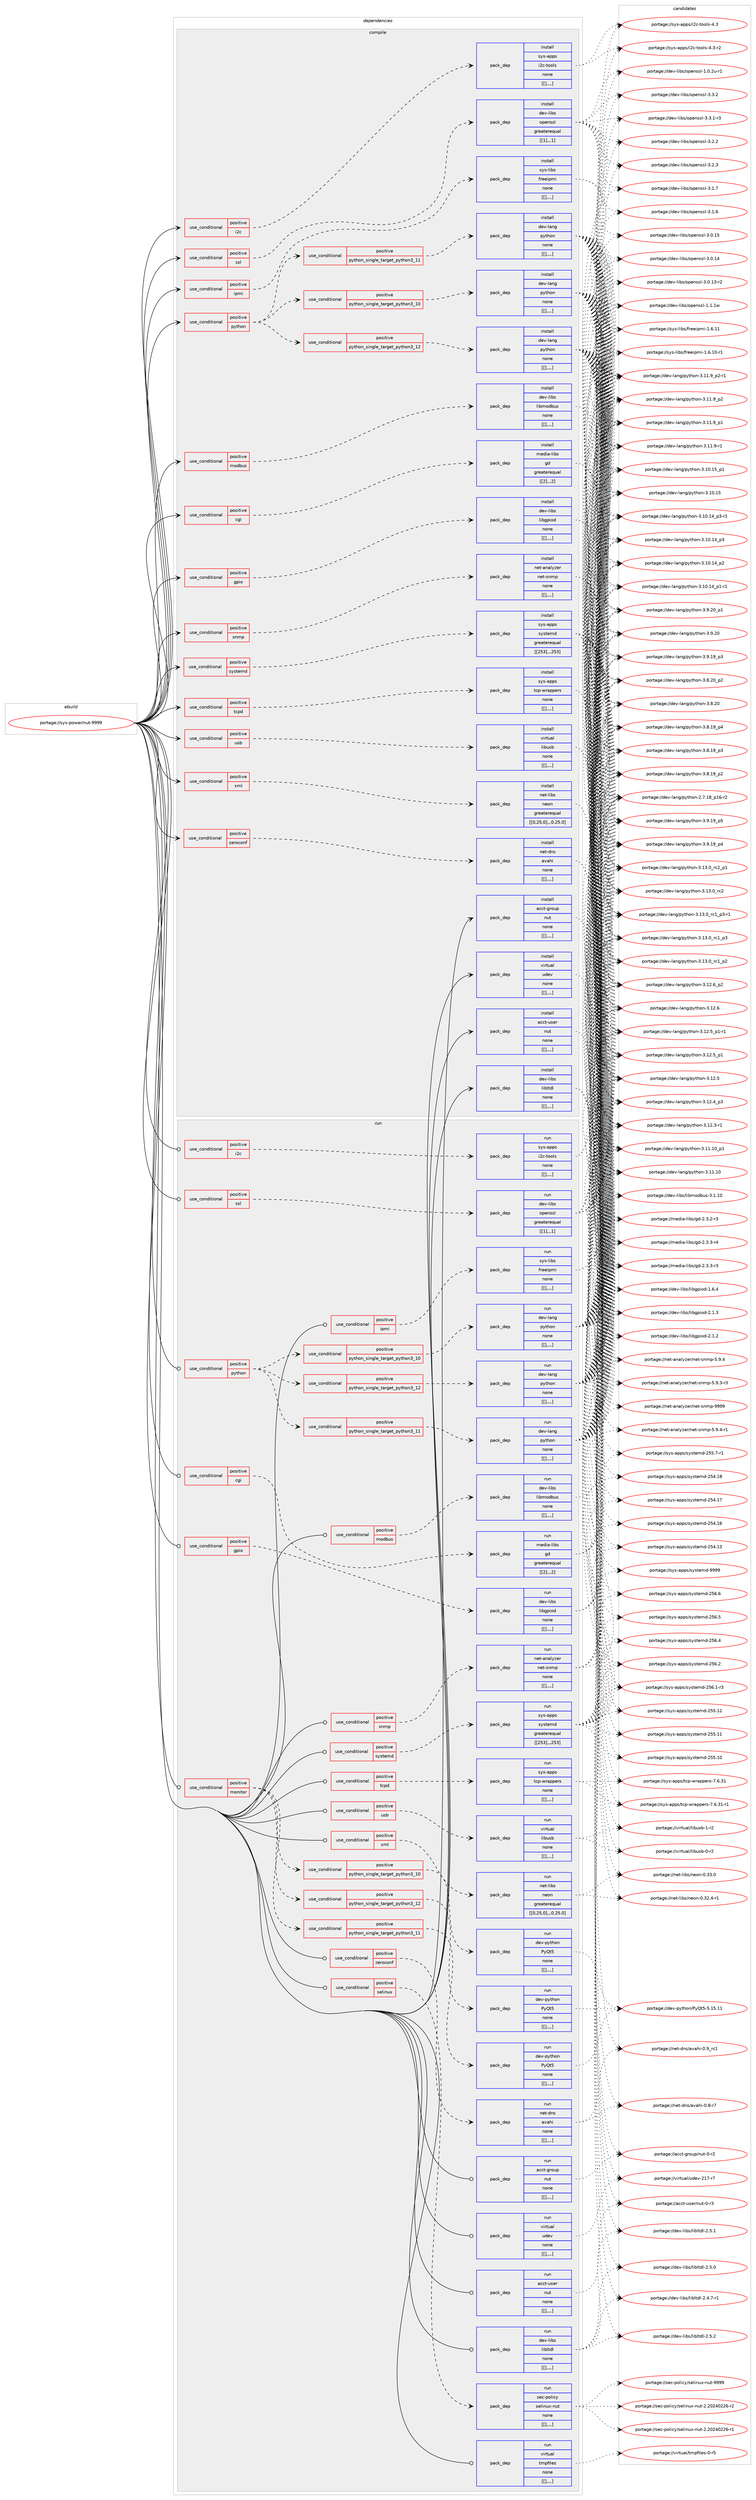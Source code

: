 digraph prolog {

# *************
# Graph options
# *************

newrank=true;
concentrate=true;
compound=true;
graph [rankdir=LR,fontname=Helvetica,fontsize=10,ranksep=1.5];#, ranksep=2.5, nodesep=0.2];
edge  [arrowhead=vee];
node  [fontname=Helvetica,fontsize=10];

# **********
# The ebuild
# **********

subgraph cluster_leftcol {
color=gray;
label=<<i>ebuild</i>>;
id [label="portage://sys-power/nut-9999", color=red, width=4, href="../sys-power/nut-9999.svg"];
}

# ****************
# The dependencies
# ****************

subgraph cluster_midcol {
color=gray;
label=<<i>dependencies</i>>;
subgraph cluster_compile {
fillcolor="#eeeeee";
style=filled;
label=<<i>compile</i>>;
subgraph cond123159 {
dependency455758 [label=<<TABLE BORDER="0" CELLBORDER="1" CELLSPACING="0" CELLPADDING="4"><TR><TD ROWSPAN="3" CELLPADDING="10">use_conditional</TD></TR><TR><TD>positive</TD></TR><TR><TD>cgi</TD></TR></TABLE>>, shape=none, color=red];
subgraph pack329589 {
dependency455759 [label=<<TABLE BORDER="0" CELLBORDER="1" CELLSPACING="0" CELLPADDING="4" WIDTH="220"><TR><TD ROWSPAN="6" CELLPADDING="30">pack_dep</TD></TR><TR><TD WIDTH="110">install</TD></TR><TR><TD>media-libs</TD></TR><TR><TD>gd</TD></TR><TR><TD>greaterequal</TD></TR><TR><TD>[[2],,,2]</TD></TR></TABLE>>, shape=none, color=blue];
}
dependency455758:e -> dependency455759:w [weight=20,style="dashed",arrowhead="vee"];
}
id:e -> dependency455758:w [weight=20,style="solid",arrowhead="vee"];
subgraph cond123160 {
dependency455760 [label=<<TABLE BORDER="0" CELLBORDER="1" CELLSPACING="0" CELLPADDING="4"><TR><TD ROWSPAN="3" CELLPADDING="10">use_conditional</TD></TR><TR><TD>positive</TD></TR><TR><TD>gpio</TD></TR></TABLE>>, shape=none, color=red];
subgraph pack329590 {
dependency455761 [label=<<TABLE BORDER="0" CELLBORDER="1" CELLSPACING="0" CELLPADDING="4" WIDTH="220"><TR><TD ROWSPAN="6" CELLPADDING="30">pack_dep</TD></TR><TR><TD WIDTH="110">install</TD></TR><TR><TD>dev-libs</TD></TR><TR><TD>libgpiod</TD></TR><TR><TD>none</TD></TR><TR><TD>[[],,,,]</TD></TR></TABLE>>, shape=none, color=blue];
}
dependency455760:e -> dependency455761:w [weight=20,style="dashed",arrowhead="vee"];
}
id:e -> dependency455760:w [weight=20,style="solid",arrowhead="vee"];
subgraph cond123161 {
dependency455762 [label=<<TABLE BORDER="0" CELLBORDER="1" CELLSPACING="0" CELLPADDING="4"><TR><TD ROWSPAN="3" CELLPADDING="10">use_conditional</TD></TR><TR><TD>positive</TD></TR><TR><TD>i2c</TD></TR></TABLE>>, shape=none, color=red];
subgraph pack329591 {
dependency455763 [label=<<TABLE BORDER="0" CELLBORDER="1" CELLSPACING="0" CELLPADDING="4" WIDTH="220"><TR><TD ROWSPAN="6" CELLPADDING="30">pack_dep</TD></TR><TR><TD WIDTH="110">install</TD></TR><TR><TD>sys-apps</TD></TR><TR><TD>i2c-tools</TD></TR><TR><TD>none</TD></TR><TR><TD>[[],,,,]</TD></TR></TABLE>>, shape=none, color=blue];
}
dependency455762:e -> dependency455763:w [weight=20,style="dashed",arrowhead="vee"];
}
id:e -> dependency455762:w [weight=20,style="solid",arrowhead="vee"];
subgraph cond123162 {
dependency455764 [label=<<TABLE BORDER="0" CELLBORDER="1" CELLSPACING="0" CELLPADDING="4"><TR><TD ROWSPAN="3" CELLPADDING="10">use_conditional</TD></TR><TR><TD>positive</TD></TR><TR><TD>ipmi</TD></TR></TABLE>>, shape=none, color=red];
subgraph pack329592 {
dependency455765 [label=<<TABLE BORDER="0" CELLBORDER="1" CELLSPACING="0" CELLPADDING="4" WIDTH="220"><TR><TD ROWSPAN="6" CELLPADDING="30">pack_dep</TD></TR><TR><TD WIDTH="110">install</TD></TR><TR><TD>sys-libs</TD></TR><TR><TD>freeipmi</TD></TR><TR><TD>none</TD></TR><TR><TD>[[],,,,]</TD></TR></TABLE>>, shape=none, color=blue];
}
dependency455764:e -> dependency455765:w [weight=20,style="dashed",arrowhead="vee"];
}
id:e -> dependency455764:w [weight=20,style="solid",arrowhead="vee"];
subgraph cond123163 {
dependency455766 [label=<<TABLE BORDER="0" CELLBORDER="1" CELLSPACING="0" CELLPADDING="4"><TR><TD ROWSPAN="3" CELLPADDING="10">use_conditional</TD></TR><TR><TD>positive</TD></TR><TR><TD>modbus</TD></TR></TABLE>>, shape=none, color=red];
subgraph pack329593 {
dependency455767 [label=<<TABLE BORDER="0" CELLBORDER="1" CELLSPACING="0" CELLPADDING="4" WIDTH="220"><TR><TD ROWSPAN="6" CELLPADDING="30">pack_dep</TD></TR><TR><TD WIDTH="110">install</TD></TR><TR><TD>dev-libs</TD></TR><TR><TD>libmodbus</TD></TR><TR><TD>none</TD></TR><TR><TD>[[],,,,]</TD></TR></TABLE>>, shape=none, color=blue];
}
dependency455766:e -> dependency455767:w [weight=20,style="dashed",arrowhead="vee"];
}
id:e -> dependency455766:w [weight=20,style="solid",arrowhead="vee"];
subgraph cond123164 {
dependency455768 [label=<<TABLE BORDER="0" CELLBORDER="1" CELLSPACING="0" CELLPADDING="4"><TR><TD ROWSPAN="3" CELLPADDING="10">use_conditional</TD></TR><TR><TD>positive</TD></TR><TR><TD>python</TD></TR></TABLE>>, shape=none, color=red];
subgraph cond123165 {
dependency455769 [label=<<TABLE BORDER="0" CELLBORDER="1" CELLSPACING="0" CELLPADDING="4"><TR><TD ROWSPAN="3" CELLPADDING="10">use_conditional</TD></TR><TR><TD>positive</TD></TR><TR><TD>python_single_target_python3_10</TD></TR></TABLE>>, shape=none, color=red];
subgraph pack329594 {
dependency455770 [label=<<TABLE BORDER="0" CELLBORDER="1" CELLSPACING="0" CELLPADDING="4" WIDTH="220"><TR><TD ROWSPAN="6" CELLPADDING="30">pack_dep</TD></TR><TR><TD WIDTH="110">install</TD></TR><TR><TD>dev-lang</TD></TR><TR><TD>python</TD></TR><TR><TD>none</TD></TR><TR><TD>[[],,,,]</TD></TR></TABLE>>, shape=none, color=blue];
}
dependency455769:e -> dependency455770:w [weight=20,style="dashed",arrowhead="vee"];
}
dependency455768:e -> dependency455769:w [weight=20,style="dashed",arrowhead="vee"];
subgraph cond123166 {
dependency455771 [label=<<TABLE BORDER="0" CELLBORDER="1" CELLSPACING="0" CELLPADDING="4"><TR><TD ROWSPAN="3" CELLPADDING="10">use_conditional</TD></TR><TR><TD>positive</TD></TR><TR><TD>python_single_target_python3_11</TD></TR></TABLE>>, shape=none, color=red];
subgraph pack329595 {
dependency455772 [label=<<TABLE BORDER="0" CELLBORDER="1" CELLSPACING="0" CELLPADDING="4" WIDTH="220"><TR><TD ROWSPAN="6" CELLPADDING="30">pack_dep</TD></TR><TR><TD WIDTH="110">install</TD></TR><TR><TD>dev-lang</TD></TR><TR><TD>python</TD></TR><TR><TD>none</TD></TR><TR><TD>[[],,,,]</TD></TR></TABLE>>, shape=none, color=blue];
}
dependency455771:e -> dependency455772:w [weight=20,style="dashed",arrowhead="vee"];
}
dependency455768:e -> dependency455771:w [weight=20,style="dashed",arrowhead="vee"];
subgraph cond123167 {
dependency455773 [label=<<TABLE BORDER="0" CELLBORDER="1" CELLSPACING="0" CELLPADDING="4"><TR><TD ROWSPAN="3" CELLPADDING="10">use_conditional</TD></TR><TR><TD>positive</TD></TR><TR><TD>python_single_target_python3_12</TD></TR></TABLE>>, shape=none, color=red];
subgraph pack329596 {
dependency455774 [label=<<TABLE BORDER="0" CELLBORDER="1" CELLSPACING="0" CELLPADDING="4" WIDTH="220"><TR><TD ROWSPAN="6" CELLPADDING="30">pack_dep</TD></TR><TR><TD WIDTH="110">install</TD></TR><TR><TD>dev-lang</TD></TR><TR><TD>python</TD></TR><TR><TD>none</TD></TR><TR><TD>[[],,,,]</TD></TR></TABLE>>, shape=none, color=blue];
}
dependency455773:e -> dependency455774:w [weight=20,style="dashed",arrowhead="vee"];
}
dependency455768:e -> dependency455773:w [weight=20,style="dashed",arrowhead="vee"];
}
id:e -> dependency455768:w [weight=20,style="solid",arrowhead="vee"];
subgraph cond123168 {
dependency455775 [label=<<TABLE BORDER="0" CELLBORDER="1" CELLSPACING="0" CELLPADDING="4"><TR><TD ROWSPAN="3" CELLPADDING="10">use_conditional</TD></TR><TR><TD>positive</TD></TR><TR><TD>snmp</TD></TR></TABLE>>, shape=none, color=red];
subgraph pack329597 {
dependency455776 [label=<<TABLE BORDER="0" CELLBORDER="1" CELLSPACING="0" CELLPADDING="4" WIDTH="220"><TR><TD ROWSPAN="6" CELLPADDING="30">pack_dep</TD></TR><TR><TD WIDTH="110">install</TD></TR><TR><TD>net-analyzer</TD></TR><TR><TD>net-snmp</TD></TR><TR><TD>none</TD></TR><TR><TD>[[],,,,]</TD></TR></TABLE>>, shape=none, color=blue];
}
dependency455775:e -> dependency455776:w [weight=20,style="dashed",arrowhead="vee"];
}
id:e -> dependency455775:w [weight=20,style="solid",arrowhead="vee"];
subgraph cond123169 {
dependency455777 [label=<<TABLE BORDER="0" CELLBORDER="1" CELLSPACING="0" CELLPADDING="4"><TR><TD ROWSPAN="3" CELLPADDING="10">use_conditional</TD></TR><TR><TD>positive</TD></TR><TR><TD>ssl</TD></TR></TABLE>>, shape=none, color=red];
subgraph pack329598 {
dependency455778 [label=<<TABLE BORDER="0" CELLBORDER="1" CELLSPACING="0" CELLPADDING="4" WIDTH="220"><TR><TD ROWSPAN="6" CELLPADDING="30">pack_dep</TD></TR><TR><TD WIDTH="110">install</TD></TR><TR><TD>dev-libs</TD></TR><TR><TD>openssl</TD></TR><TR><TD>greaterequal</TD></TR><TR><TD>[[1],,,1]</TD></TR></TABLE>>, shape=none, color=blue];
}
dependency455777:e -> dependency455778:w [weight=20,style="dashed",arrowhead="vee"];
}
id:e -> dependency455777:w [weight=20,style="solid",arrowhead="vee"];
subgraph cond123170 {
dependency455779 [label=<<TABLE BORDER="0" CELLBORDER="1" CELLSPACING="0" CELLPADDING="4"><TR><TD ROWSPAN="3" CELLPADDING="10">use_conditional</TD></TR><TR><TD>positive</TD></TR><TR><TD>systemd</TD></TR></TABLE>>, shape=none, color=red];
subgraph pack329599 {
dependency455780 [label=<<TABLE BORDER="0" CELLBORDER="1" CELLSPACING="0" CELLPADDING="4" WIDTH="220"><TR><TD ROWSPAN="6" CELLPADDING="30">pack_dep</TD></TR><TR><TD WIDTH="110">install</TD></TR><TR><TD>sys-apps</TD></TR><TR><TD>systemd</TD></TR><TR><TD>greaterequal</TD></TR><TR><TD>[[253],,,253]</TD></TR></TABLE>>, shape=none, color=blue];
}
dependency455779:e -> dependency455780:w [weight=20,style="dashed",arrowhead="vee"];
}
id:e -> dependency455779:w [weight=20,style="solid",arrowhead="vee"];
subgraph cond123171 {
dependency455781 [label=<<TABLE BORDER="0" CELLBORDER="1" CELLSPACING="0" CELLPADDING="4"><TR><TD ROWSPAN="3" CELLPADDING="10">use_conditional</TD></TR><TR><TD>positive</TD></TR><TR><TD>tcpd</TD></TR></TABLE>>, shape=none, color=red];
subgraph pack329600 {
dependency455782 [label=<<TABLE BORDER="0" CELLBORDER="1" CELLSPACING="0" CELLPADDING="4" WIDTH="220"><TR><TD ROWSPAN="6" CELLPADDING="30">pack_dep</TD></TR><TR><TD WIDTH="110">install</TD></TR><TR><TD>sys-apps</TD></TR><TR><TD>tcp-wrappers</TD></TR><TR><TD>none</TD></TR><TR><TD>[[],,,,]</TD></TR></TABLE>>, shape=none, color=blue];
}
dependency455781:e -> dependency455782:w [weight=20,style="dashed",arrowhead="vee"];
}
id:e -> dependency455781:w [weight=20,style="solid",arrowhead="vee"];
subgraph cond123172 {
dependency455783 [label=<<TABLE BORDER="0" CELLBORDER="1" CELLSPACING="0" CELLPADDING="4"><TR><TD ROWSPAN="3" CELLPADDING="10">use_conditional</TD></TR><TR><TD>positive</TD></TR><TR><TD>usb</TD></TR></TABLE>>, shape=none, color=red];
subgraph pack329601 {
dependency455784 [label=<<TABLE BORDER="0" CELLBORDER="1" CELLSPACING="0" CELLPADDING="4" WIDTH="220"><TR><TD ROWSPAN="6" CELLPADDING="30">pack_dep</TD></TR><TR><TD WIDTH="110">install</TD></TR><TR><TD>virtual</TD></TR><TR><TD>libusb</TD></TR><TR><TD>none</TD></TR><TR><TD>[[],,,,]</TD></TR></TABLE>>, shape=none, color=blue];
}
dependency455783:e -> dependency455784:w [weight=20,style="dashed",arrowhead="vee"];
}
id:e -> dependency455783:w [weight=20,style="solid",arrowhead="vee"];
subgraph cond123173 {
dependency455785 [label=<<TABLE BORDER="0" CELLBORDER="1" CELLSPACING="0" CELLPADDING="4"><TR><TD ROWSPAN="3" CELLPADDING="10">use_conditional</TD></TR><TR><TD>positive</TD></TR><TR><TD>xml</TD></TR></TABLE>>, shape=none, color=red];
subgraph pack329602 {
dependency455786 [label=<<TABLE BORDER="0" CELLBORDER="1" CELLSPACING="0" CELLPADDING="4" WIDTH="220"><TR><TD ROWSPAN="6" CELLPADDING="30">pack_dep</TD></TR><TR><TD WIDTH="110">install</TD></TR><TR><TD>net-libs</TD></TR><TR><TD>neon</TD></TR><TR><TD>greaterequal</TD></TR><TR><TD>[[0,25,0],,,0.25.0]</TD></TR></TABLE>>, shape=none, color=blue];
}
dependency455785:e -> dependency455786:w [weight=20,style="dashed",arrowhead="vee"];
}
id:e -> dependency455785:w [weight=20,style="solid",arrowhead="vee"];
subgraph cond123174 {
dependency455787 [label=<<TABLE BORDER="0" CELLBORDER="1" CELLSPACING="0" CELLPADDING="4"><TR><TD ROWSPAN="3" CELLPADDING="10">use_conditional</TD></TR><TR><TD>positive</TD></TR><TR><TD>zeroconf</TD></TR></TABLE>>, shape=none, color=red];
subgraph pack329603 {
dependency455788 [label=<<TABLE BORDER="0" CELLBORDER="1" CELLSPACING="0" CELLPADDING="4" WIDTH="220"><TR><TD ROWSPAN="6" CELLPADDING="30">pack_dep</TD></TR><TR><TD WIDTH="110">install</TD></TR><TR><TD>net-dns</TD></TR><TR><TD>avahi</TD></TR><TR><TD>none</TD></TR><TR><TD>[[],,,,]</TD></TR></TABLE>>, shape=none, color=blue];
}
dependency455787:e -> dependency455788:w [weight=20,style="dashed",arrowhead="vee"];
}
id:e -> dependency455787:w [weight=20,style="solid",arrowhead="vee"];
subgraph pack329604 {
dependency455789 [label=<<TABLE BORDER="0" CELLBORDER="1" CELLSPACING="0" CELLPADDING="4" WIDTH="220"><TR><TD ROWSPAN="6" CELLPADDING="30">pack_dep</TD></TR><TR><TD WIDTH="110">install</TD></TR><TR><TD>acct-group</TD></TR><TR><TD>nut</TD></TR><TR><TD>none</TD></TR><TR><TD>[[],,,,]</TD></TR></TABLE>>, shape=none, color=blue];
}
id:e -> dependency455789:w [weight=20,style="solid",arrowhead="vee"];
subgraph pack329605 {
dependency455790 [label=<<TABLE BORDER="0" CELLBORDER="1" CELLSPACING="0" CELLPADDING="4" WIDTH="220"><TR><TD ROWSPAN="6" CELLPADDING="30">pack_dep</TD></TR><TR><TD WIDTH="110">install</TD></TR><TR><TD>acct-user</TD></TR><TR><TD>nut</TD></TR><TR><TD>none</TD></TR><TR><TD>[[],,,,]</TD></TR></TABLE>>, shape=none, color=blue];
}
id:e -> dependency455790:w [weight=20,style="solid",arrowhead="vee"];
subgraph pack329606 {
dependency455791 [label=<<TABLE BORDER="0" CELLBORDER="1" CELLSPACING="0" CELLPADDING="4" WIDTH="220"><TR><TD ROWSPAN="6" CELLPADDING="30">pack_dep</TD></TR><TR><TD WIDTH="110">install</TD></TR><TR><TD>dev-libs</TD></TR><TR><TD>libltdl</TD></TR><TR><TD>none</TD></TR><TR><TD>[[],,,,]</TD></TR></TABLE>>, shape=none, color=blue];
}
id:e -> dependency455791:w [weight=20,style="solid",arrowhead="vee"];
subgraph pack329607 {
dependency455792 [label=<<TABLE BORDER="0" CELLBORDER="1" CELLSPACING="0" CELLPADDING="4" WIDTH="220"><TR><TD ROWSPAN="6" CELLPADDING="30">pack_dep</TD></TR><TR><TD WIDTH="110">install</TD></TR><TR><TD>virtual</TD></TR><TR><TD>udev</TD></TR><TR><TD>none</TD></TR><TR><TD>[[],,,,]</TD></TR></TABLE>>, shape=none, color=blue];
}
id:e -> dependency455792:w [weight=20,style="solid",arrowhead="vee"];
}
subgraph cluster_compileandrun {
fillcolor="#eeeeee";
style=filled;
label=<<i>compile and run</i>>;
}
subgraph cluster_run {
fillcolor="#eeeeee";
style=filled;
label=<<i>run</i>>;
subgraph cond123175 {
dependency455793 [label=<<TABLE BORDER="0" CELLBORDER="1" CELLSPACING="0" CELLPADDING="4"><TR><TD ROWSPAN="3" CELLPADDING="10">use_conditional</TD></TR><TR><TD>positive</TD></TR><TR><TD>cgi</TD></TR></TABLE>>, shape=none, color=red];
subgraph pack329608 {
dependency455794 [label=<<TABLE BORDER="0" CELLBORDER="1" CELLSPACING="0" CELLPADDING="4" WIDTH="220"><TR><TD ROWSPAN="6" CELLPADDING="30">pack_dep</TD></TR><TR><TD WIDTH="110">run</TD></TR><TR><TD>media-libs</TD></TR><TR><TD>gd</TD></TR><TR><TD>greaterequal</TD></TR><TR><TD>[[2],,,2]</TD></TR></TABLE>>, shape=none, color=blue];
}
dependency455793:e -> dependency455794:w [weight=20,style="dashed",arrowhead="vee"];
}
id:e -> dependency455793:w [weight=20,style="solid",arrowhead="odot"];
subgraph cond123176 {
dependency455795 [label=<<TABLE BORDER="0" CELLBORDER="1" CELLSPACING="0" CELLPADDING="4"><TR><TD ROWSPAN="3" CELLPADDING="10">use_conditional</TD></TR><TR><TD>positive</TD></TR><TR><TD>gpio</TD></TR></TABLE>>, shape=none, color=red];
subgraph pack329609 {
dependency455796 [label=<<TABLE BORDER="0" CELLBORDER="1" CELLSPACING="0" CELLPADDING="4" WIDTH="220"><TR><TD ROWSPAN="6" CELLPADDING="30">pack_dep</TD></TR><TR><TD WIDTH="110">run</TD></TR><TR><TD>dev-libs</TD></TR><TR><TD>libgpiod</TD></TR><TR><TD>none</TD></TR><TR><TD>[[],,,,]</TD></TR></TABLE>>, shape=none, color=blue];
}
dependency455795:e -> dependency455796:w [weight=20,style="dashed",arrowhead="vee"];
}
id:e -> dependency455795:w [weight=20,style="solid",arrowhead="odot"];
subgraph cond123177 {
dependency455797 [label=<<TABLE BORDER="0" CELLBORDER="1" CELLSPACING="0" CELLPADDING="4"><TR><TD ROWSPAN="3" CELLPADDING="10">use_conditional</TD></TR><TR><TD>positive</TD></TR><TR><TD>i2c</TD></TR></TABLE>>, shape=none, color=red];
subgraph pack329610 {
dependency455798 [label=<<TABLE BORDER="0" CELLBORDER="1" CELLSPACING="0" CELLPADDING="4" WIDTH="220"><TR><TD ROWSPAN="6" CELLPADDING="30">pack_dep</TD></TR><TR><TD WIDTH="110">run</TD></TR><TR><TD>sys-apps</TD></TR><TR><TD>i2c-tools</TD></TR><TR><TD>none</TD></TR><TR><TD>[[],,,,]</TD></TR></TABLE>>, shape=none, color=blue];
}
dependency455797:e -> dependency455798:w [weight=20,style="dashed",arrowhead="vee"];
}
id:e -> dependency455797:w [weight=20,style="solid",arrowhead="odot"];
subgraph cond123178 {
dependency455799 [label=<<TABLE BORDER="0" CELLBORDER="1" CELLSPACING="0" CELLPADDING="4"><TR><TD ROWSPAN="3" CELLPADDING="10">use_conditional</TD></TR><TR><TD>positive</TD></TR><TR><TD>ipmi</TD></TR></TABLE>>, shape=none, color=red];
subgraph pack329611 {
dependency455800 [label=<<TABLE BORDER="0" CELLBORDER="1" CELLSPACING="0" CELLPADDING="4" WIDTH="220"><TR><TD ROWSPAN="6" CELLPADDING="30">pack_dep</TD></TR><TR><TD WIDTH="110">run</TD></TR><TR><TD>sys-libs</TD></TR><TR><TD>freeipmi</TD></TR><TR><TD>none</TD></TR><TR><TD>[[],,,,]</TD></TR></TABLE>>, shape=none, color=blue];
}
dependency455799:e -> dependency455800:w [weight=20,style="dashed",arrowhead="vee"];
}
id:e -> dependency455799:w [weight=20,style="solid",arrowhead="odot"];
subgraph cond123179 {
dependency455801 [label=<<TABLE BORDER="0" CELLBORDER="1" CELLSPACING="0" CELLPADDING="4"><TR><TD ROWSPAN="3" CELLPADDING="10">use_conditional</TD></TR><TR><TD>positive</TD></TR><TR><TD>modbus</TD></TR></TABLE>>, shape=none, color=red];
subgraph pack329612 {
dependency455802 [label=<<TABLE BORDER="0" CELLBORDER="1" CELLSPACING="0" CELLPADDING="4" WIDTH="220"><TR><TD ROWSPAN="6" CELLPADDING="30">pack_dep</TD></TR><TR><TD WIDTH="110">run</TD></TR><TR><TD>dev-libs</TD></TR><TR><TD>libmodbus</TD></TR><TR><TD>none</TD></TR><TR><TD>[[],,,,]</TD></TR></TABLE>>, shape=none, color=blue];
}
dependency455801:e -> dependency455802:w [weight=20,style="dashed",arrowhead="vee"];
}
id:e -> dependency455801:w [weight=20,style="solid",arrowhead="odot"];
subgraph cond123180 {
dependency455803 [label=<<TABLE BORDER="0" CELLBORDER="1" CELLSPACING="0" CELLPADDING="4"><TR><TD ROWSPAN="3" CELLPADDING="10">use_conditional</TD></TR><TR><TD>positive</TD></TR><TR><TD>monitor</TD></TR></TABLE>>, shape=none, color=red];
subgraph cond123181 {
dependency455804 [label=<<TABLE BORDER="0" CELLBORDER="1" CELLSPACING="0" CELLPADDING="4"><TR><TD ROWSPAN="3" CELLPADDING="10">use_conditional</TD></TR><TR><TD>positive</TD></TR><TR><TD>python_single_target_python3_10</TD></TR></TABLE>>, shape=none, color=red];
subgraph pack329613 {
dependency455805 [label=<<TABLE BORDER="0" CELLBORDER="1" CELLSPACING="0" CELLPADDING="4" WIDTH="220"><TR><TD ROWSPAN="6" CELLPADDING="30">pack_dep</TD></TR><TR><TD WIDTH="110">run</TD></TR><TR><TD>dev-python</TD></TR><TR><TD>PyQt5</TD></TR><TR><TD>none</TD></TR><TR><TD>[[],,,,]</TD></TR></TABLE>>, shape=none, color=blue];
}
dependency455804:e -> dependency455805:w [weight=20,style="dashed",arrowhead="vee"];
}
dependency455803:e -> dependency455804:w [weight=20,style="dashed",arrowhead="vee"];
subgraph cond123182 {
dependency455806 [label=<<TABLE BORDER="0" CELLBORDER="1" CELLSPACING="0" CELLPADDING="4"><TR><TD ROWSPAN="3" CELLPADDING="10">use_conditional</TD></TR><TR><TD>positive</TD></TR><TR><TD>python_single_target_python3_11</TD></TR></TABLE>>, shape=none, color=red];
subgraph pack329614 {
dependency455807 [label=<<TABLE BORDER="0" CELLBORDER="1" CELLSPACING="0" CELLPADDING="4" WIDTH="220"><TR><TD ROWSPAN="6" CELLPADDING="30">pack_dep</TD></TR><TR><TD WIDTH="110">run</TD></TR><TR><TD>dev-python</TD></TR><TR><TD>PyQt5</TD></TR><TR><TD>none</TD></TR><TR><TD>[[],,,,]</TD></TR></TABLE>>, shape=none, color=blue];
}
dependency455806:e -> dependency455807:w [weight=20,style="dashed",arrowhead="vee"];
}
dependency455803:e -> dependency455806:w [weight=20,style="dashed",arrowhead="vee"];
subgraph cond123183 {
dependency455808 [label=<<TABLE BORDER="0" CELLBORDER="1" CELLSPACING="0" CELLPADDING="4"><TR><TD ROWSPAN="3" CELLPADDING="10">use_conditional</TD></TR><TR><TD>positive</TD></TR><TR><TD>python_single_target_python3_12</TD></TR></TABLE>>, shape=none, color=red];
subgraph pack329615 {
dependency455809 [label=<<TABLE BORDER="0" CELLBORDER="1" CELLSPACING="0" CELLPADDING="4" WIDTH="220"><TR><TD ROWSPAN="6" CELLPADDING="30">pack_dep</TD></TR><TR><TD WIDTH="110">run</TD></TR><TR><TD>dev-python</TD></TR><TR><TD>PyQt5</TD></TR><TR><TD>none</TD></TR><TR><TD>[[],,,,]</TD></TR></TABLE>>, shape=none, color=blue];
}
dependency455808:e -> dependency455809:w [weight=20,style="dashed",arrowhead="vee"];
}
dependency455803:e -> dependency455808:w [weight=20,style="dashed",arrowhead="vee"];
}
id:e -> dependency455803:w [weight=20,style="solid",arrowhead="odot"];
subgraph cond123184 {
dependency455810 [label=<<TABLE BORDER="0" CELLBORDER="1" CELLSPACING="0" CELLPADDING="4"><TR><TD ROWSPAN="3" CELLPADDING="10">use_conditional</TD></TR><TR><TD>positive</TD></TR><TR><TD>python</TD></TR></TABLE>>, shape=none, color=red];
subgraph cond123185 {
dependency455811 [label=<<TABLE BORDER="0" CELLBORDER="1" CELLSPACING="0" CELLPADDING="4"><TR><TD ROWSPAN="3" CELLPADDING="10">use_conditional</TD></TR><TR><TD>positive</TD></TR><TR><TD>python_single_target_python3_10</TD></TR></TABLE>>, shape=none, color=red];
subgraph pack329616 {
dependency455812 [label=<<TABLE BORDER="0" CELLBORDER="1" CELLSPACING="0" CELLPADDING="4" WIDTH="220"><TR><TD ROWSPAN="6" CELLPADDING="30">pack_dep</TD></TR><TR><TD WIDTH="110">run</TD></TR><TR><TD>dev-lang</TD></TR><TR><TD>python</TD></TR><TR><TD>none</TD></TR><TR><TD>[[],,,,]</TD></TR></TABLE>>, shape=none, color=blue];
}
dependency455811:e -> dependency455812:w [weight=20,style="dashed",arrowhead="vee"];
}
dependency455810:e -> dependency455811:w [weight=20,style="dashed",arrowhead="vee"];
subgraph cond123186 {
dependency455813 [label=<<TABLE BORDER="0" CELLBORDER="1" CELLSPACING="0" CELLPADDING="4"><TR><TD ROWSPAN="3" CELLPADDING="10">use_conditional</TD></TR><TR><TD>positive</TD></TR><TR><TD>python_single_target_python3_11</TD></TR></TABLE>>, shape=none, color=red];
subgraph pack329617 {
dependency455814 [label=<<TABLE BORDER="0" CELLBORDER="1" CELLSPACING="0" CELLPADDING="4" WIDTH="220"><TR><TD ROWSPAN="6" CELLPADDING="30">pack_dep</TD></TR><TR><TD WIDTH="110">run</TD></TR><TR><TD>dev-lang</TD></TR><TR><TD>python</TD></TR><TR><TD>none</TD></TR><TR><TD>[[],,,,]</TD></TR></TABLE>>, shape=none, color=blue];
}
dependency455813:e -> dependency455814:w [weight=20,style="dashed",arrowhead="vee"];
}
dependency455810:e -> dependency455813:w [weight=20,style="dashed",arrowhead="vee"];
subgraph cond123187 {
dependency455815 [label=<<TABLE BORDER="0" CELLBORDER="1" CELLSPACING="0" CELLPADDING="4"><TR><TD ROWSPAN="3" CELLPADDING="10">use_conditional</TD></TR><TR><TD>positive</TD></TR><TR><TD>python_single_target_python3_12</TD></TR></TABLE>>, shape=none, color=red];
subgraph pack329618 {
dependency455816 [label=<<TABLE BORDER="0" CELLBORDER="1" CELLSPACING="0" CELLPADDING="4" WIDTH="220"><TR><TD ROWSPAN="6" CELLPADDING="30">pack_dep</TD></TR><TR><TD WIDTH="110">run</TD></TR><TR><TD>dev-lang</TD></TR><TR><TD>python</TD></TR><TR><TD>none</TD></TR><TR><TD>[[],,,,]</TD></TR></TABLE>>, shape=none, color=blue];
}
dependency455815:e -> dependency455816:w [weight=20,style="dashed",arrowhead="vee"];
}
dependency455810:e -> dependency455815:w [weight=20,style="dashed",arrowhead="vee"];
}
id:e -> dependency455810:w [weight=20,style="solid",arrowhead="odot"];
subgraph cond123188 {
dependency455817 [label=<<TABLE BORDER="0" CELLBORDER="1" CELLSPACING="0" CELLPADDING="4"><TR><TD ROWSPAN="3" CELLPADDING="10">use_conditional</TD></TR><TR><TD>positive</TD></TR><TR><TD>selinux</TD></TR></TABLE>>, shape=none, color=red];
subgraph pack329619 {
dependency455818 [label=<<TABLE BORDER="0" CELLBORDER="1" CELLSPACING="0" CELLPADDING="4" WIDTH="220"><TR><TD ROWSPAN="6" CELLPADDING="30">pack_dep</TD></TR><TR><TD WIDTH="110">run</TD></TR><TR><TD>sec-policy</TD></TR><TR><TD>selinux-nut</TD></TR><TR><TD>none</TD></TR><TR><TD>[[],,,,]</TD></TR></TABLE>>, shape=none, color=blue];
}
dependency455817:e -> dependency455818:w [weight=20,style="dashed",arrowhead="vee"];
}
id:e -> dependency455817:w [weight=20,style="solid",arrowhead="odot"];
subgraph cond123189 {
dependency455819 [label=<<TABLE BORDER="0" CELLBORDER="1" CELLSPACING="0" CELLPADDING="4"><TR><TD ROWSPAN="3" CELLPADDING="10">use_conditional</TD></TR><TR><TD>positive</TD></TR><TR><TD>snmp</TD></TR></TABLE>>, shape=none, color=red];
subgraph pack329620 {
dependency455820 [label=<<TABLE BORDER="0" CELLBORDER="1" CELLSPACING="0" CELLPADDING="4" WIDTH="220"><TR><TD ROWSPAN="6" CELLPADDING="30">pack_dep</TD></TR><TR><TD WIDTH="110">run</TD></TR><TR><TD>net-analyzer</TD></TR><TR><TD>net-snmp</TD></TR><TR><TD>none</TD></TR><TR><TD>[[],,,,]</TD></TR></TABLE>>, shape=none, color=blue];
}
dependency455819:e -> dependency455820:w [weight=20,style="dashed",arrowhead="vee"];
}
id:e -> dependency455819:w [weight=20,style="solid",arrowhead="odot"];
subgraph cond123190 {
dependency455821 [label=<<TABLE BORDER="0" CELLBORDER="1" CELLSPACING="0" CELLPADDING="4"><TR><TD ROWSPAN="3" CELLPADDING="10">use_conditional</TD></TR><TR><TD>positive</TD></TR><TR><TD>ssl</TD></TR></TABLE>>, shape=none, color=red];
subgraph pack329621 {
dependency455822 [label=<<TABLE BORDER="0" CELLBORDER="1" CELLSPACING="0" CELLPADDING="4" WIDTH="220"><TR><TD ROWSPAN="6" CELLPADDING="30">pack_dep</TD></TR><TR><TD WIDTH="110">run</TD></TR><TR><TD>dev-libs</TD></TR><TR><TD>openssl</TD></TR><TR><TD>greaterequal</TD></TR><TR><TD>[[1],,,1]</TD></TR></TABLE>>, shape=none, color=blue];
}
dependency455821:e -> dependency455822:w [weight=20,style="dashed",arrowhead="vee"];
}
id:e -> dependency455821:w [weight=20,style="solid",arrowhead="odot"];
subgraph cond123191 {
dependency455823 [label=<<TABLE BORDER="0" CELLBORDER="1" CELLSPACING="0" CELLPADDING="4"><TR><TD ROWSPAN="3" CELLPADDING="10">use_conditional</TD></TR><TR><TD>positive</TD></TR><TR><TD>systemd</TD></TR></TABLE>>, shape=none, color=red];
subgraph pack329622 {
dependency455824 [label=<<TABLE BORDER="0" CELLBORDER="1" CELLSPACING="0" CELLPADDING="4" WIDTH="220"><TR><TD ROWSPAN="6" CELLPADDING="30">pack_dep</TD></TR><TR><TD WIDTH="110">run</TD></TR><TR><TD>sys-apps</TD></TR><TR><TD>systemd</TD></TR><TR><TD>greaterequal</TD></TR><TR><TD>[[253],,,253]</TD></TR></TABLE>>, shape=none, color=blue];
}
dependency455823:e -> dependency455824:w [weight=20,style="dashed",arrowhead="vee"];
}
id:e -> dependency455823:w [weight=20,style="solid",arrowhead="odot"];
subgraph cond123192 {
dependency455825 [label=<<TABLE BORDER="0" CELLBORDER="1" CELLSPACING="0" CELLPADDING="4"><TR><TD ROWSPAN="3" CELLPADDING="10">use_conditional</TD></TR><TR><TD>positive</TD></TR><TR><TD>tcpd</TD></TR></TABLE>>, shape=none, color=red];
subgraph pack329623 {
dependency455826 [label=<<TABLE BORDER="0" CELLBORDER="1" CELLSPACING="0" CELLPADDING="4" WIDTH="220"><TR><TD ROWSPAN="6" CELLPADDING="30">pack_dep</TD></TR><TR><TD WIDTH="110">run</TD></TR><TR><TD>sys-apps</TD></TR><TR><TD>tcp-wrappers</TD></TR><TR><TD>none</TD></TR><TR><TD>[[],,,,]</TD></TR></TABLE>>, shape=none, color=blue];
}
dependency455825:e -> dependency455826:w [weight=20,style="dashed",arrowhead="vee"];
}
id:e -> dependency455825:w [weight=20,style="solid",arrowhead="odot"];
subgraph cond123193 {
dependency455827 [label=<<TABLE BORDER="0" CELLBORDER="1" CELLSPACING="0" CELLPADDING="4"><TR><TD ROWSPAN="3" CELLPADDING="10">use_conditional</TD></TR><TR><TD>positive</TD></TR><TR><TD>usb</TD></TR></TABLE>>, shape=none, color=red];
subgraph pack329624 {
dependency455828 [label=<<TABLE BORDER="0" CELLBORDER="1" CELLSPACING="0" CELLPADDING="4" WIDTH="220"><TR><TD ROWSPAN="6" CELLPADDING="30">pack_dep</TD></TR><TR><TD WIDTH="110">run</TD></TR><TR><TD>virtual</TD></TR><TR><TD>libusb</TD></TR><TR><TD>none</TD></TR><TR><TD>[[],,,,]</TD></TR></TABLE>>, shape=none, color=blue];
}
dependency455827:e -> dependency455828:w [weight=20,style="dashed",arrowhead="vee"];
}
id:e -> dependency455827:w [weight=20,style="solid",arrowhead="odot"];
subgraph cond123194 {
dependency455829 [label=<<TABLE BORDER="0" CELLBORDER="1" CELLSPACING="0" CELLPADDING="4"><TR><TD ROWSPAN="3" CELLPADDING="10">use_conditional</TD></TR><TR><TD>positive</TD></TR><TR><TD>xml</TD></TR></TABLE>>, shape=none, color=red];
subgraph pack329625 {
dependency455830 [label=<<TABLE BORDER="0" CELLBORDER="1" CELLSPACING="0" CELLPADDING="4" WIDTH="220"><TR><TD ROWSPAN="6" CELLPADDING="30">pack_dep</TD></TR><TR><TD WIDTH="110">run</TD></TR><TR><TD>net-libs</TD></TR><TR><TD>neon</TD></TR><TR><TD>greaterequal</TD></TR><TR><TD>[[0,25,0],,,0.25.0]</TD></TR></TABLE>>, shape=none, color=blue];
}
dependency455829:e -> dependency455830:w [weight=20,style="dashed",arrowhead="vee"];
}
id:e -> dependency455829:w [weight=20,style="solid",arrowhead="odot"];
subgraph cond123195 {
dependency455831 [label=<<TABLE BORDER="0" CELLBORDER="1" CELLSPACING="0" CELLPADDING="4"><TR><TD ROWSPAN="3" CELLPADDING="10">use_conditional</TD></TR><TR><TD>positive</TD></TR><TR><TD>zeroconf</TD></TR></TABLE>>, shape=none, color=red];
subgraph pack329626 {
dependency455832 [label=<<TABLE BORDER="0" CELLBORDER="1" CELLSPACING="0" CELLPADDING="4" WIDTH="220"><TR><TD ROWSPAN="6" CELLPADDING="30">pack_dep</TD></TR><TR><TD WIDTH="110">run</TD></TR><TR><TD>net-dns</TD></TR><TR><TD>avahi</TD></TR><TR><TD>none</TD></TR><TR><TD>[[],,,,]</TD></TR></TABLE>>, shape=none, color=blue];
}
dependency455831:e -> dependency455832:w [weight=20,style="dashed",arrowhead="vee"];
}
id:e -> dependency455831:w [weight=20,style="solid",arrowhead="odot"];
subgraph pack329627 {
dependency455833 [label=<<TABLE BORDER="0" CELLBORDER="1" CELLSPACING="0" CELLPADDING="4" WIDTH="220"><TR><TD ROWSPAN="6" CELLPADDING="30">pack_dep</TD></TR><TR><TD WIDTH="110">run</TD></TR><TR><TD>acct-group</TD></TR><TR><TD>nut</TD></TR><TR><TD>none</TD></TR><TR><TD>[[],,,,]</TD></TR></TABLE>>, shape=none, color=blue];
}
id:e -> dependency455833:w [weight=20,style="solid",arrowhead="odot"];
subgraph pack329628 {
dependency455834 [label=<<TABLE BORDER="0" CELLBORDER="1" CELLSPACING="0" CELLPADDING="4" WIDTH="220"><TR><TD ROWSPAN="6" CELLPADDING="30">pack_dep</TD></TR><TR><TD WIDTH="110">run</TD></TR><TR><TD>acct-user</TD></TR><TR><TD>nut</TD></TR><TR><TD>none</TD></TR><TR><TD>[[],,,,]</TD></TR></TABLE>>, shape=none, color=blue];
}
id:e -> dependency455834:w [weight=20,style="solid",arrowhead="odot"];
subgraph pack329629 {
dependency455835 [label=<<TABLE BORDER="0" CELLBORDER="1" CELLSPACING="0" CELLPADDING="4" WIDTH="220"><TR><TD ROWSPAN="6" CELLPADDING="30">pack_dep</TD></TR><TR><TD WIDTH="110">run</TD></TR><TR><TD>dev-libs</TD></TR><TR><TD>libltdl</TD></TR><TR><TD>none</TD></TR><TR><TD>[[],,,,]</TD></TR></TABLE>>, shape=none, color=blue];
}
id:e -> dependency455835:w [weight=20,style="solid",arrowhead="odot"];
subgraph pack329630 {
dependency455836 [label=<<TABLE BORDER="0" CELLBORDER="1" CELLSPACING="0" CELLPADDING="4" WIDTH="220"><TR><TD ROWSPAN="6" CELLPADDING="30">pack_dep</TD></TR><TR><TD WIDTH="110">run</TD></TR><TR><TD>virtual</TD></TR><TR><TD>tmpfiles</TD></TR><TR><TD>none</TD></TR><TR><TD>[[],,,,]</TD></TR></TABLE>>, shape=none, color=blue];
}
id:e -> dependency455836:w [weight=20,style="solid",arrowhead="odot"];
subgraph pack329631 {
dependency455837 [label=<<TABLE BORDER="0" CELLBORDER="1" CELLSPACING="0" CELLPADDING="4" WIDTH="220"><TR><TD ROWSPAN="6" CELLPADDING="30">pack_dep</TD></TR><TR><TD WIDTH="110">run</TD></TR><TR><TD>virtual</TD></TR><TR><TD>udev</TD></TR><TR><TD>none</TD></TR><TR><TD>[[],,,,]</TD></TR></TABLE>>, shape=none, color=blue];
}
id:e -> dependency455837:w [weight=20,style="solid",arrowhead="odot"];
}
}

# **************
# The candidates
# **************

subgraph cluster_choices {
rank=same;
color=gray;
label=<<i>candidates</i>>;

subgraph choice329589 {
color=black;
nodesep=1;
choice109101100105974510810598115471031004550465146514511452 [label="portage://media-libs/gd-2.3.3-r4", color=red, width=4,href="../media-libs/gd-2.3.3-r4.svg"];
choice109101100105974510810598115471031004550465146514511451 [label="portage://media-libs/gd-2.3.3-r3", color=red, width=4,href="../media-libs/gd-2.3.3-r3.svg"];
choice109101100105974510810598115471031004550465146504511451 [label="portage://media-libs/gd-2.3.2-r3", color=red, width=4,href="../media-libs/gd-2.3.2-r3.svg"];
dependency455759:e -> choice109101100105974510810598115471031004550465146514511452:w [style=dotted,weight="100"];
dependency455759:e -> choice109101100105974510810598115471031004550465146514511451:w [style=dotted,weight="100"];
dependency455759:e -> choice109101100105974510810598115471031004550465146504511451:w [style=dotted,weight="100"];
}
subgraph choice329590 {
color=black;
nodesep=1;
choice10010111845108105981154710810598103112105111100455046494651 [label="portage://dev-libs/libgpiod-2.1.3", color=red, width=4,href="../dev-libs/libgpiod-2.1.3.svg"];
choice10010111845108105981154710810598103112105111100455046494650 [label="portage://dev-libs/libgpiod-2.1.2", color=red, width=4,href="../dev-libs/libgpiod-2.1.2.svg"];
choice10010111845108105981154710810598103112105111100454946544652 [label="portage://dev-libs/libgpiod-1.6.4", color=red, width=4,href="../dev-libs/libgpiod-1.6.4.svg"];
dependency455761:e -> choice10010111845108105981154710810598103112105111100455046494651:w [style=dotted,weight="100"];
dependency455761:e -> choice10010111845108105981154710810598103112105111100455046494650:w [style=dotted,weight="100"];
dependency455761:e -> choice10010111845108105981154710810598103112105111100454946544652:w [style=dotted,weight="100"];
}
subgraph choice329591 {
color=black;
nodesep=1;
choice115121115459711211211547105509945116111111108115455246514511450 [label="portage://sys-apps/i2c-tools-4.3-r2", color=red, width=4,href="../sys-apps/i2c-tools-4.3-r2.svg"];
choice11512111545971121121154710550994511611111110811545524651 [label="portage://sys-apps/i2c-tools-4.3", color=red, width=4,href="../sys-apps/i2c-tools-4.3.svg"];
dependency455763:e -> choice115121115459711211211547105509945116111111108115455246514511450:w [style=dotted,weight="100"];
dependency455763:e -> choice11512111545971121121154710550994511611111110811545524651:w [style=dotted,weight="100"];
}
subgraph choice329592 {
color=black;
nodesep=1;
choice11512111545108105981154710211410110110511210910545494654464949 [label="portage://sys-libs/freeipmi-1.6.11", color=red, width=4,href="../sys-libs/freeipmi-1.6.11.svg"];
choice115121115451081059811547102114101101105112109105454946544649484511449 [label="portage://sys-libs/freeipmi-1.6.10-r1", color=red, width=4,href="../sys-libs/freeipmi-1.6.10-r1.svg"];
dependency455765:e -> choice11512111545108105981154710211410110110511210910545494654464949:w [style=dotted,weight="100"];
dependency455765:e -> choice115121115451081059811547102114101101105112109105454946544649484511449:w [style=dotted,weight="100"];
}
subgraph choice329593 {
color=black;
nodesep=1;
choice100101118451081059811547108105981091111009811711545514649464948 [label="portage://dev-libs/libmodbus-3.1.10", color=red, width=4,href="../dev-libs/libmodbus-3.1.10.svg"];
dependency455767:e -> choice100101118451081059811547108105981091111009811711545514649464948:w [style=dotted,weight="100"];
}
subgraph choice329594 {
color=black;
nodesep=1;
choice100101118451089711010347112121116104111110455146495146489511499509511249 [label="portage://dev-lang/python-3.13.0_rc2_p1", color=red, width=4,href="../dev-lang/python-3.13.0_rc2_p1.svg"];
choice10010111845108971101034711212111610411111045514649514648951149950 [label="portage://dev-lang/python-3.13.0_rc2", color=red, width=4,href="../dev-lang/python-3.13.0_rc2.svg"];
choice1001011184510897110103471121211161041111104551464951464895114994995112514511449 [label="portage://dev-lang/python-3.13.0_rc1_p3-r1", color=red, width=4,href="../dev-lang/python-3.13.0_rc1_p3-r1.svg"];
choice100101118451089711010347112121116104111110455146495146489511499499511251 [label="portage://dev-lang/python-3.13.0_rc1_p3", color=red, width=4,href="../dev-lang/python-3.13.0_rc1_p3.svg"];
choice100101118451089711010347112121116104111110455146495146489511499499511250 [label="portage://dev-lang/python-3.13.0_rc1_p2", color=red, width=4,href="../dev-lang/python-3.13.0_rc1_p2.svg"];
choice100101118451089711010347112121116104111110455146495046549511250 [label="portage://dev-lang/python-3.12.6_p2", color=red, width=4,href="../dev-lang/python-3.12.6_p2.svg"];
choice10010111845108971101034711212111610411111045514649504654 [label="portage://dev-lang/python-3.12.6", color=red, width=4,href="../dev-lang/python-3.12.6.svg"];
choice1001011184510897110103471121211161041111104551464950465395112494511449 [label="portage://dev-lang/python-3.12.5_p1-r1", color=red, width=4,href="../dev-lang/python-3.12.5_p1-r1.svg"];
choice100101118451089711010347112121116104111110455146495046539511249 [label="portage://dev-lang/python-3.12.5_p1", color=red, width=4,href="../dev-lang/python-3.12.5_p1.svg"];
choice10010111845108971101034711212111610411111045514649504653 [label="portage://dev-lang/python-3.12.5", color=red, width=4,href="../dev-lang/python-3.12.5.svg"];
choice100101118451089711010347112121116104111110455146495046529511251 [label="portage://dev-lang/python-3.12.4_p3", color=red, width=4,href="../dev-lang/python-3.12.4_p3.svg"];
choice100101118451089711010347112121116104111110455146495046514511449 [label="portage://dev-lang/python-3.12.3-r1", color=red, width=4,href="../dev-lang/python-3.12.3-r1.svg"];
choice10010111845108971101034711212111610411111045514649494649489511249 [label="portage://dev-lang/python-3.11.10_p1", color=red, width=4,href="../dev-lang/python-3.11.10_p1.svg"];
choice1001011184510897110103471121211161041111104551464949464948 [label="portage://dev-lang/python-3.11.10", color=red, width=4,href="../dev-lang/python-3.11.10.svg"];
choice1001011184510897110103471121211161041111104551464949465795112504511449 [label="portage://dev-lang/python-3.11.9_p2-r1", color=red, width=4,href="../dev-lang/python-3.11.9_p2-r1.svg"];
choice100101118451089711010347112121116104111110455146494946579511250 [label="portage://dev-lang/python-3.11.9_p2", color=red, width=4,href="../dev-lang/python-3.11.9_p2.svg"];
choice100101118451089711010347112121116104111110455146494946579511249 [label="portage://dev-lang/python-3.11.9_p1", color=red, width=4,href="../dev-lang/python-3.11.9_p1.svg"];
choice100101118451089711010347112121116104111110455146494946574511449 [label="portage://dev-lang/python-3.11.9-r1", color=red, width=4,href="../dev-lang/python-3.11.9-r1.svg"];
choice10010111845108971101034711212111610411111045514649484649539511249 [label="portage://dev-lang/python-3.10.15_p1", color=red, width=4,href="../dev-lang/python-3.10.15_p1.svg"];
choice1001011184510897110103471121211161041111104551464948464953 [label="portage://dev-lang/python-3.10.15", color=red, width=4,href="../dev-lang/python-3.10.15.svg"];
choice100101118451089711010347112121116104111110455146494846495295112514511449 [label="portage://dev-lang/python-3.10.14_p3-r1", color=red, width=4,href="../dev-lang/python-3.10.14_p3-r1.svg"];
choice10010111845108971101034711212111610411111045514649484649529511251 [label="portage://dev-lang/python-3.10.14_p3", color=red, width=4,href="../dev-lang/python-3.10.14_p3.svg"];
choice10010111845108971101034711212111610411111045514649484649529511250 [label="portage://dev-lang/python-3.10.14_p2", color=red, width=4,href="../dev-lang/python-3.10.14_p2.svg"];
choice100101118451089711010347112121116104111110455146494846495295112494511449 [label="portage://dev-lang/python-3.10.14_p1-r1", color=red, width=4,href="../dev-lang/python-3.10.14_p1-r1.svg"];
choice100101118451089711010347112121116104111110455146574650489511249 [label="portage://dev-lang/python-3.9.20_p1", color=red, width=4,href="../dev-lang/python-3.9.20_p1.svg"];
choice10010111845108971101034711212111610411111045514657465048 [label="portage://dev-lang/python-3.9.20", color=red, width=4,href="../dev-lang/python-3.9.20.svg"];
choice100101118451089711010347112121116104111110455146574649579511253 [label="portage://dev-lang/python-3.9.19_p5", color=red, width=4,href="../dev-lang/python-3.9.19_p5.svg"];
choice100101118451089711010347112121116104111110455146574649579511252 [label="portage://dev-lang/python-3.9.19_p4", color=red, width=4,href="../dev-lang/python-3.9.19_p4.svg"];
choice100101118451089711010347112121116104111110455146574649579511251 [label="portage://dev-lang/python-3.9.19_p3", color=red, width=4,href="../dev-lang/python-3.9.19_p3.svg"];
choice100101118451089711010347112121116104111110455146564650489511250 [label="portage://dev-lang/python-3.8.20_p2", color=red, width=4,href="../dev-lang/python-3.8.20_p2.svg"];
choice10010111845108971101034711212111610411111045514656465048 [label="portage://dev-lang/python-3.8.20", color=red, width=4,href="../dev-lang/python-3.8.20.svg"];
choice100101118451089711010347112121116104111110455146564649579511252 [label="portage://dev-lang/python-3.8.19_p4", color=red, width=4,href="../dev-lang/python-3.8.19_p4.svg"];
choice100101118451089711010347112121116104111110455146564649579511251 [label="portage://dev-lang/python-3.8.19_p3", color=red, width=4,href="../dev-lang/python-3.8.19_p3.svg"];
choice100101118451089711010347112121116104111110455146564649579511250 [label="portage://dev-lang/python-3.8.19_p2", color=red, width=4,href="../dev-lang/python-3.8.19_p2.svg"];
choice100101118451089711010347112121116104111110455046554649569511249544511450 [label="portage://dev-lang/python-2.7.18_p16-r2", color=red, width=4,href="../dev-lang/python-2.7.18_p16-r2.svg"];
dependency455770:e -> choice100101118451089711010347112121116104111110455146495146489511499509511249:w [style=dotted,weight="100"];
dependency455770:e -> choice10010111845108971101034711212111610411111045514649514648951149950:w [style=dotted,weight="100"];
dependency455770:e -> choice1001011184510897110103471121211161041111104551464951464895114994995112514511449:w [style=dotted,weight="100"];
dependency455770:e -> choice100101118451089711010347112121116104111110455146495146489511499499511251:w [style=dotted,weight="100"];
dependency455770:e -> choice100101118451089711010347112121116104111110455146495146489511499499511250:w [style=dotted,weight="100"];
dependency455770:e -> choice100101118451089711010347112121116104111110455146495046549511250:w [style=dotted,weight="100"];
dependency455770:e -> choice10010111845108971101034711212111610411111045514649504654:w [style=dotted,weight="100"];
dependency455770:e -> choice1001011184510897110103471121211161041111104551464950465395112494511449:w [style=dotted,weight="100"];
dependency455770:e -> choice100101118451089711010347112121116104111110455146495046539511249:w [style=dotted,weight="100"];
dependency455770:e -> choice10010111845108971101034711212111610411111045514649504653:w [style=dotted,weight="100"];
dependency455770:e -> choice100101118451089711010347112121116104111110455146495046529511251:w [style=dotted,weight="100"];
dependency455770:e -> choice100101118451089711010347112121116104111110455146495046514511449:w [style=dotted,weight="100"];
dependency455770:e -> choice10010111845108971101034711212111610411111045514649494649489511249:w [style=dotted,weight="100"];
dependency455770:e -> choice1001011184510897110103471121211161041111104551464949464948:w [style=dotted,weight="100"];
dependency455770:e -> choice1001011184510897110103471121211161041111104551464949465795112504511449:w [style=dotted,weight="100"];
dependency455770:e -> choice100101118451089711010347112121116104111110455146494946579511250:w [style=dotted,weight="100"];
dependency455770:e -> choice100101118451089711010347112121116104111110455146494946579511249:w [style=dotted,weight="100"];
dependency455770:e -> choice100101118451089711010347112121116104111110455146494946574511449:w [style=dotted,weight="100"];
dependency455770:e -> choice10010111845108971101034711212111610411111045514649484649539511249:w [style=dotted,weight="100"];
dependency455770:e -> choice1001011184510897110103471121211161041111104551464948464953:w [style=dotted,weight="100"];
dependency455770:e -> choice100101118451089711010347112121116104111110455146494846495295112514511449:w [style=dotted,weight="100"];
dependency455770:e -> choice10010111845108971101034711212111610411111045514649484649529511251:w [style=dotted,weight="100"];
dependency455770:e -> choice10010111845108971101034711212111610411111045514649484649529511250:w [style=dotted,weight="100"];
dependency455770:e -> choice100101118451089711010347112121116104111110455146494846495295112494511449:w [style=dotted,weight="100"];
dependency455770:e -> choice100101118451089711010347112121116104111110455146574650489511249:w [style=dotted,weight="100"];
dependency455770:e -> choice10010111845108971101034711212111610411111045514657465048:w [style=dotted,weight="100"];
dependency455770:e -> choice100101118451089711010347112121116104111110455146574649579511253:w [style=dotted,weight="100"];
dependency455770:e -> choice100101118451089711010347112121116104111110455146574649579511252:w [style=dotted,weight="100"];
dependency455770:e -> choice100101118451089711010347112121116104111110455146574649579511251:w [style=dotted,weight="100"];
dependency455770:e -> choice100101118451089711010347112121116104111110455146564650489511250:w [style=dotted,weight="100"];
dependency455770:e -> choice10010111845108971101034711212111610411111045514656465048:w [style=dotted,weight="100"];
dependency455770:e -> choice100101118451089711010347112121116104111110455146564649579511252:w [style=dotted,weight="100"];
dependency455770:e -> choice100101118451089711010347112121116104111110455146564649579511251:w [style=dotted,weight="100"];
dependency455770:e -> choice100101118451089711010347112121116104111110455146564649579511250:w [style=dotted,weight="100"];
dependency455770:e -> choice100101118451089711010347112121116104111110455046554649569511249544511450:w [style=dotted,weight="100"];
}
subgraph choice329595 {
color=black;
nodesep=1;
choice100101118451089711010347112121116104111110455146495146489511499509511249 [label="portage://dev-lang/python-3.13.0_rc2_p1", color=red, width=4,href="../dev-lang/python-3.13.0_rc2_p1.svg"];
choice10010111845108971101034711212111610411111045514649514648951149950 [label="portage://dev-lang/python-3.13.0_rc2", color=red, width=4,href="../dev-lang/python-3.13.0_rc2.svg"];
choice1001011184510897110103471121211161041111104551464951464895114994995112514511449 [label="portage://dev-lang/python-3.13.0_rc1_p3-r1", color=red, width=4,href="../dev-lang/python-3.13.0_rc1_p3-r1.svg"];
choice100101118451089711010347112121116104111110455146495146489511499499511251 [label="portage://dev-lang/python-3.13.0_rc1_p3", color=red, width=4,href="../dev-lang/python-3.13.0_rc1_p3.svg"];
choice100101118451089711010347112121116104111110455146495146489511499499511250 [label="portage://dev-lang/python-3.13.0_rc1_p2", color=red, width=4,href="../dev-lang/python-3.13.0_rc1_p2.svg"];
choice100101118451089711010347112121116104111110455146495046549511250 [label="portage://dev-lang/python-3.12.6_p2", color=red, width=4,href="../dev-lang/python-3.12.6_p2.svg"];
choice10010111845108971101034711212111610411111045514649504654 [label="portage://dev-lang/python-3.12.6", color=red, width=4,href="../dev-lang/python-3.12.6.svg"];
choice1001011184510897110103471121211161041111104551464950465395112494511449 [label="portage://dev-lang/python-3.12.5_p1-r1", color=red, width=4,href="../dev-lang/python-3.12.5_p1-r1.svg"];
choice100101118451089711010347112121116104111110455146495046539511249 [label="portage://dev-lang/python-3.12.5_p1", color=red, width=4,href="../dev-lang/python-3.12.5_p1.svg"];
choice10010111845108971101034711212111610411111045514649504653 [label="portage://dev-lang/python-3.12.5", color=red, width=4,href="../dev-lang/python-3.12.5.svg"];
choice100101118451089711010347112121116104111110455146495046529511251 [label="portage://dev-lang/python-3.12.4_p3", color=red, width=4,href="../dev-lang/python-3.12.4_p3.svg"];
choice100101118451089711010347112121116104111110455146495046514511449 [label="portage://dev-lang/python-3.12.3-r1", color=red, width=4,href="../dev-lang/python-3.12.3-r1.svg"];
choice10010111845108971101034711212111610411111045514649494649489511249 [label="portage://dev-lang/python-3.11.10_p1", color=red, width=4,href="../dev-lang/python-3.11.10_p1.svg"];
choice1001011184510897110103471121211161041111104551464949464948 [label="portage://dev-lang/python-3.11.10", color=red, width=4,href="../dev-lang/python-3.11.10.svg"];
choice1001011184510897110103471121211161041111104551464949465795112504511449 [label="portage://dev-lang/python-3.11.9_p2-r1", color=red, width=4,href="../dev-lang/python-3.11.9_p2-r1.svg"];
choice100101118451089711010347112121116104111110455146494946579511250 [label="portage://dev-lang/python-3.11.9_p2", color=red, width=4,href="../dev-lang/python-3.11.9_p2.svg"];
choice100101118451089711010347112121116104111110455146494946579511249 [label="portage://dev-lang/python-3.11.9_p1", color=red, width=4,href="../dev-lang/python-3.11.9_p1.svg"];
choice100101118451089711010347112121116104111110455146494946574511449 [label="portage://dev-lang/python-3.11.9-r1", color=red, width=4,href="../dev-lang/python-3.11.9-r1.svg"];
choice10010111845108971101034711212111610411111045514649484649539511249 [label="portage://dev-lang/python-3.10.15_p1", color=red, width=4,href="../dev-lang/python-3.10.15_p1.svg"];
choice1001011184510897110103471121211161041111104551464948464953 [label="portage://dev-lang/python-3.10.15", color=red, width=4,href="../dev-lang/python-3.10.15.svg"];
choice100101118451089711010347112121116104111110455146494846495295112514511449 [label="portage://dev-lang/python-3.10.14_p3-r1", color=red, width=4,href="../dev-lang/python-3.10.14_p3-r1.svg"];
choice10010111845108971101034711212111610411111045514649484649529511251 [label="portage://dev-lang/python-3.10.14_p3", color=red, width=4,href="../dev-lang/python-3.10.14_p3.svg"];
choice10010111845108971101034711212111610411111045514649484649529511250 [label="portage://dev-lang/python-3.10.14_p2", color=red, width=4,href="../dev-lang/python-3.10.14_p2.svg"];
choice100101118451089711010347112121116104111110455146494846495295112494511449 [label="portage://dev-lang/python-3.10.14_p1-r1", color=red, width=4,href="../dev-lang/python-3.10.14_p1-r1.svg"];
choice100101118451089711010347112121116104111110455146574650489511249 [label="portage://dev-lang/python-3.9.20_p1", color=red, width=4,href="../dev-lang/python-3.9.20_p1.svg"];
choice10010111845108971101034711212111610411111045514657465048 [label="portage://dev-lang/python-3.9.20", color=red, width=4,href="../dev-lang/python-3.9.20.svg"];
choice100101118451089711010347112121116104111110455146574649579511253 [label="portage://dev-lang/python-3.9.19_p5", color=red, width=4,href="../dev-lang/python-3.9.19_p5.svg"];
choice100101118451089711010347112121116104111110455146574649579511252 [label="portage://dev-lang/python-3.9.19_p4", color=red, width=4,href="../dev-lang/python-3.9.19_p4.svg"];
choice100101118451089711010347112121116104111110455146574649579511251 [label="portage://dev-lang/python-3.9.19_p3", color=red, width=4,href="../dev-lang/python-3.9.19_p3.svg"];
choice100101118451089711010347112121116104111110455146564650489511250 [label="portage://dev-lang/python-3.8.20_p2", color=red, width=4,href="../dev-lang/python-3.8.20_p2.svg"];
choice10010111845108971101034711212111610411111045514656465048 [label="portage://dev-lang/python-3.8.20", color=red, width=4,href="../dev-lang/python-3.8.20.svg"];
choice100101118451089711010347112121116104111110455146564649579511252 [label="portage://dev-lang/python-3.8.19_p4", color=red, width=4,href="../dev-lang/python-3.8.19_p4.svg"];
choice100101118451089711010347112121116104111110455146564649579511251 [label="portage://dev-lang/python-3.8.19_p3", color=red, width=4,href="../dev-lang/python-3.8.19_p3.svg"];
choice100101118451089711010347112121116104111110455146564649579511250 [label="portage://dev-lang/python-3.8.19_p2", color=red, width=4,href="../dev-lang/python-3.8.19_p2.svg"];
choice100101118451089711010347112121116104111110455046554649569511249544511450 [label="portage://dev-lang/python-2.7.18_p16-r2", color=red, width=4,href="../dev-lang/python-2.7.18_p16-r2.svg"];
dependency455772:e -> choice100101118451089711010347112121116104111110455146495146489511499509511249:w [style=dotted,weight="100"];
dependency455772:e -> choice10010111845108971101034711212111610411111045514649514648951149950:w [style=dotted,weight="100"];
dependency455772:e -> choice1001011184510897110103471121211161041111104551464951464895114994995112514511449:w [style=dotted,weight="100"];
dependency455772:e -> choice100101118451089711010347112121116104111110455146495146489511499499511251:w [style=dotted,weight="100"];
dependency455772:e -> choice100101118451089711010347112121116104111110455146495146489511499499511250:w [style=dotted,weight="100"];
dependency455772:e -> choice100101118451089711010347112121116104111110455146495046549511250:w [style=dotted,weight="100"];
dependency455772:e -> choice10010111845108971101034711212111610411111045514649504654:w [style=dotted,weight="100"];
dependency455772:e -> choice1001011184510897110103471121211161041111104551464950465395112494511449:w [style=dotted,weight="100"];
dependency455772:e -> choice100101118451089711010347112121116104111110455146495046539511249:w [style=dotted,weight="100"];
dependency455772:e -> choice10010111845108971101034711212111610411111045514649504653:w [style=dotted,weight="100"];
dependency455772:e -> choice100101118451089711010347112121116104111110455146495046529511251:w [style=dotted,weight="100"];
dependency455772:e -> choice100101118451089711010347112121116104111110455146495046514511449:w [style=dotted,weight="100"];
dependency455772:e -> choice10010111845108971101034711212111610411111045514649494649489511249:w [style=dotted,weight="100"];
dependency455772:e -> choice1001011184510897110103471121211161041111104551464949464948:w [style=dotted,weight="100"];
dependency455772:e -> choice1001011184510897110103471121211161041111104551464949465795112504511449:w [style=dotted,weight="100"];
dependency455772:e -> choice100101118451089711010347112121116104111110455146494946579511250:w [style=dotted,weight="100"];
dependency455772:e -> choice100101118451089711010347112121116104111110455146494946579511249:w [style=dotted,weight="100"];
dependency455772:e -> choice100101118451089711010347112121116104111110455146494946574511449:w [style=dotted,weight="100"];
dependency455772:e -> choice10010111845108971101034711212111610411111045514649484649539511249:w [style=dotted,weight="100"];
dependency455772:e -> choice1001011184510897110103471121211161041111104551464948464953:w [style=dotted,weight="100"];
dependency455772:e -> choice100101118451089711010347112121116104111110455146494846495295112514511449:w [style=dotted,weight="100"];
dependency455772:e -> choice10010111845108971101034711212111610411111045514649484649529511251:w [style=dotted,weight="100"];
dependency455772:e -> choice10010111845108971101034711212111610411111045514649484649529511250:w [style=dotted,weight="100"];
dependency455772:e -> choice100101118451089711010347112121116104111110455146494846495295112494511449:w [style=dotted,weight="100"];
dependency455772:e -> choice100101118451089711010347112121116104111110455146574650489511249:w [style=dotted,weight="100"];
dependency455772:e -> choice10010111845108971101034711212111610411111045514657465048:w [style=dotted,weight="100"];
dependency455772:e -> choice100101118451089711010347112121116104111110455146574649579511253:w [style=dotted,weight="100"];
dependency455772:e -> choice100101118451089711010347112121116104111110455146574649579511252:w [style=dotted,weight="100"];
dependency455772:e -> choice100101118451089711010347112121116104111110455146574649579511251:w [style=dotted,weight="100"];
dependency455772:e -> choice100101118451089711010347112121116104111110455146564650489511250:w [style=dotted,weight="100"];
dependency455772:e -> choice10010111845108971101034711212111610411111045514656465048:w [style=dotted,weight="100"];
dependency455772:e -> choice100101118451089711010347112121116104111110455146564649579511252:w [style=dotted,weight="100"];
dependency455772:e -> choice100101118451089711010347112121116104111110455146564649579511251:w [style=dotted,weight="100"];
dependency455772:e -> choice100101118451089711010347112121116104111110455146564649579511250:w [style=dotted,weight="100"];
dependency455772:e -> choice100101118451089711010347112121116104111110455046554649569511249544511450:w [style=dotted,weight="100"];
}
subgraph choice329596 {
color=black;
nodesep=1;
choice100101118451089711010347112121116104111110455146495146489511499509511249 [label="portage://dev-lang/python-3.13.0_rc2_p1", color=red, width=4,href="../dev-lang/python-3.13.0_rc2_p1.svg"];
choice10010111845108971101034711212111610411111045514649514648951149950 [label="portage://dev-lang/python-3.13.0_rc2", color=red, width=4,href="../dev-lang/python-3.13.0_rc2.svg"];
choice1001011184510897110103471121211161041111104551464951464895114994995112514511449 [label="portage://dev-lang/python-3.13.0_rc1_p3-r1", color=red, width=4,href="../dev-lang/python-3.13.0_rc1_p3-r1.svg"];
choice100101118451089711010347112121116104111110455146495146489511499499511251 [label="portage://dev-lang/python-3.13.0_rc1_p3", color=red, width=4,href="../dev-lang/python-3.13.0_rc1_p3.svg"];
choice100101118451089711010347112121116104111110455146495146489511499499511250 [label="portage://dev-lang/python-3.13.0_rc1_p2", color=red, width=4,href="../dev-lang/python-3.13.0_rc1_p2.svg"];
choice100101118451089711010347112121116104111110455146495046549511250 [label="portage://dev-lang/python-3.12.6_p2", color=red, width=4,href="../dev-lang/python-3.12.6_p2.svg"];
choice10010111845108971101034711212111610411111045514649504654 [label="portage://dev-lang/python-3.12.6", color=red, width=4,href="../dev-lang/python-3.12.6.svg"];
choice1001011184510897110103471121211161041111104551464950465395112494511449 [label="portage://dev-lang/python-3.12.5_p1-r1", color=red, width=4,href="../dev-lang/python-3.12.5_p1-r1.svg"];
choice100101118451089711010347112121116104111110455146495046539511249 [label="portage://dev-lang/python-3.12.5_p1", color=red, width=4,href="../dev-lang/python-3.12.5_p1.svg"];
choice10010111845108971101034711212111610411111045514649504653 [label="portage://dev-lang/python-3.12.5", color=red, width=4,href="../dev-lang/python-3.12.5.svg"];
choice100101118451089711010347112121116104111110455146495046529511251 [label="portage://dev-lang/python-3.12.4_p3", color=red, width=4,href="../dev-lang/python-3.12.4_p3.svg"];
choice100101118451089711010347112121116104111110455146495046514511449 [label="portage://dev-lang/python-3.12.3-r1", color=red, width=4,href="../dev-lang/python-3.12.3-r1.svg"];
choice10010111845108971101034711212111610411111045514649494649489511249 [label="portage://dev-lang/python-3.11.10_p1", color=red, width=4,href="../dev-lang/python-3.11.10_p1.svg"];
choice1001011184510897110103471121211161041111104551464949464948 [label="portage://dev-lang/python-3.11.10", color=red, width=4,href="../dev-lang/python-3.11.10.svg"];
choice1001011184510897110103471121211161041111104551464949465795112504511449 [label="portage://dev-lang/python-3.11.9_p2-r1", color=red, width=4,href="../dev-lang/python-3.11.9_p2-r1.svg"];
choice100101118451089711010347112121116104111110455146494946579511250 [label="portage://dev-lang/python-3.11.9_p2", color=red, width=4,href="../dev-lang/python-3.11.9_p2.svg"];
choice100101118451089711010347112121116104111110455146494946579511249 [label="portage://dev-lang/python-3.11.9_p1", color=red, width=4,href="../dev-lang/python-3.11.9_p1.svg"];
choice100101118451089711010347112121116104111110455146494946574511449 [label="portage://dev-lang/python-3.11.9-r1", color=red, width=4,href="../dev-lang/python-3.11.9-r1.svg"];
choice10010111845108971101034711212111610411111045514649484649539511249 [label="portage://dev-lang/python-3.10.15_p1", color=red, width=4,href="../dev-lang/python-3.10.15_p1.svg"];
choice1001011184510897110103471121211161041111104551464948464953 [label="portage://dev-lang/python-3.10.15", color=red, width=4,href="../dev-lang/python-3.10.15.svg"];
choice100101118451089711010347112121116104111110455146494846495295112514511449 [label="portage://dev-lang/python-3.10.14_p3-r1", color=red, width=4,href="../dev-lang/python-3.10.14_p3-r1.svg"];
choice10010111845108971101034711212111610411111045514649484649529511251 [label="portage://dev-lang/python-3.10.14_p3", color=red, width=4,href="../dev-lang/python-3.10.14_p3.svg"];
choice10010111845108971101034711212111610411111045514649484649529511250 [label="portage://dev-lang/python-3.10.14_p2", color=red, width=4,href="../dev-lang/python-3.10.14_p2.svg"];
choice100101118451089711010347112121116104111110455146494846495295112494511449 [label="portage://dev-lang/python-3.10.14_p1-r1", color=red, width=4,href="../dev-lang/python-3.10.14_p1-r1.svg"];
choice100101118451089711010347112121116104111110455146574650489511249 [label="portage://dev-lang/python-3.9.20_p1", color=red, width=4,href="../dev-lang/python-3.9.20_p1.svg"];
choice10010111845108971101034711212111610411111045514657465048 [label="portage://dev-lang/python-3.9.20", color=red, width=4,href="../dev-lang/python-3.9.20.svg"];
choice100101118451089711010347112121116104111110455146574649579511253 [label="portage://dev-lang/python-3.9.19_p5", color=red, width=4,href="../dev-lang/python-3.9.19_p5.svg"];
choice100101118451089711010347112121116104111110455146574649579511252 [label="portage://dev-lang/python-3.9.19_p4", color=red, width=4,href="../dev-lang/python-3.9.19_p4.svg"];
choice100101118451089711010347112121116104111110455146574649579511251 [label="portage://dev-lang/python-3.9.19_p3", color=red, width=4,href="../dev-lang/python-3.9.19_p3.svg"];
choice100101118451089711010347112121116104111110455146564650489511250 [label="portage://dev-lang/python-3.8.20_p2", color=red, width=4,href="../dev-lang/python-3.8.20_p2.svg"];
choice10010111845108971101034711212111610411111045514656465048 [label="portage://dev-lang/python-3.8.20", color=red, width=4,href="../dev-lang/python-3.8.20.svg"];
choice100101118451089711010347112121116104111110455146564649579511252 [label="portage://dev-lang/python-3.8.19_p4", color=red, width=4,href="../dev-lang/python-3.8.19_p4.svg"];
choice100101118451089711010347112121116104111110455146564649579511251 [label="portage://dev-lang/python-3.8.19_p3", color=red, width=4,href="../dev-lang/python-3.8.19_p3.svg"];
choice100101118451089711010347112121116104111110455146564649579511250 [label="portage://dev-lang/python-3.8.19_p2", color=red, width=4,href="../dev-lang/python-3.8.19_p2.svg"];
choice100101118451089711010347112121116104111110455046554649569511249544511450 [label="portage://dev-lang/python-2.7.18_p16-r2", color=red, width=4,href="../dev-lang/python-2.7.18_p16-r2.svg"];
dependency455774:e -> choice100101118451089711010347112121116104111110455146495146489511499509511249:w [style=dotted,weight="100"];
dependency455774:e -> choice10010111845108971101034711212111610411111045514649514648951149950:w [style=dotted,weight="100"];
dependency455774:e -> choice1001011184510897110103471121211161041111104551464951464895114994995112514511449:w [style=dotted,weight="100"];
dependency455774:e -> choice100101118451089711010347112121116104111110455146495146489511499499511251:w [style=dotted,weight="100"];
dependency455774:e -> choice100101118451089711010347112121116104111110455146495146489511499499511250:w [style=dotted,weight="100"];
dependency455774:e -> choice100101118451089711010347112121116104111110455146495046549511250:w [style=dotted,weight="100"];
dependency455774:e -> choice10010111845108971101034711212111610411111045514649504654:w [style=dotted,weight="100"];
dependency455774:e -> choice1001011184510897110103471121211161041111104551464950465395112494511449:w [style=dotted,weight="100"];
dependency455774:e -> choice100101118451089711010347112121116104111110455146495046539511249:w [style=dotted,weight="100"];
dependency455774:e -> choice10010111845108971101034711212111610411111045514649504653:w [style=dotted,weight="100"];
dependency455774:e -> choice100101118451089711010347112121116104111110455146495046529511251:w [style=dotted,weight="100"];
dependency455774:e -> choice100101118451089711010347112121116104111110455146495046514511449:w [style=dotted,weight="100"];
dependency455774:e -> choice10010111845108971101034711212111610411111045514649494649489511249:w [style=dotted,weight="100"];
dependency455774:e -> choice1001011184510897110103471121211161041111104551464949464948:w [style=dotted,weight="100"];
dependency455774:e -> choice1001011184510897110103471121211161041111104551464949465795112504511449:w [style=dotted,weight="100"];
dependency455774:e -> choice100101118451089711010347112121116104111110455146494946579511250:w [style=dotted,weight="100"];
dependency455774:e -> choice100101118451089711010347112121116104111110455146494946579511249:w [style=dotted,weight="100"];
dependency455774:e -> choice100101118451089711010347112121116104111110455146494946574511449:w [style=dotted,weight="100"];
dependency455774:e -> choice10010111845108971101034711212111610411111045514649484649539511249:w [style=dotted,weight="100"];
dependency455774:e -> choice1001011184510897110103471121211161041111104551464948464953:w [style=dotted,weight="100"];
dependency455774:e -> choice100101118451089711010347112121116104111110455146494846495295112514511449:w [style=dotted,weight="100"];
dependency455774:e -> choice10010111845108971101034711212111610411111045514649484649529511251:w [style=dotted,weight="100"];
dependency455774:e -> choice10010111845108971101034711212111610411111045514649484649529511250:w [style=dotted,weight="100"];
dependency455774:e -> choice100101118451089711010347112121116104111110455146494846495295112494511449:w [style=dotted,weight="100"];
dependency455774:e -> choice100101118451089711010347112121116104111110455146574650489511249:w [style=dotted,weight="100"];
dependency455774:e -> choice10010111845108971101034711212111610411111045514657465048:w [style=dotted,weight="100"];
dependency455774:e -> choice100101118451089711010347112121116104111110455146574649579511253:w [style=dotted,weight="100"];
dependency455774:e -> choice100101118451089711010347112121116104111110455146574649579511252:w [style=dotted,weight="100"];
dependency455774:e -> choice100101118451089711010347112121116104111110455146574649579511251:w [style=dotted,weight="100"];
dependency455774:e -> choice100101118451089711010347112121116104111110455146564650489511250:w [style=dotted,weight="100"];
dependency455774:e -> choice10010111845108971101034711212111610411111045514656465048:w [style=dotted,weight="100"];
dependency455774:e -> choice100101118451089711010347112121116104111110455146564649579511252:w [style=dotted,weight="100"];
dependency455774:e -> choice100101118451089711010347112121116104111110455146564649579511251:w [style=dotted,weight="100"];
dependency455774:e -> choice100101118451089711010347112121116104111110455146564649579511250:w [style=dotted,weight="100"];
dependency455774:e -> choice100101118451089711010347112121116104111110455046554649569511249544511450:w [style=dotted,weight="100"];
}
subgraph choice329597 {
color=black;
nodesep=1;
choice11010111645971109710812112210111447110101116451151101091124557575757 [label="portage://net-analyzer/net-snmp-9999", color=red, width=4,href="../net-analyzer/net-snmp-9999.svg"];
choice11010111645971109710812112210111447110101116451151101091124553465746524511449 [label="portage://net-analyzer/net-snmp-5.9.4-r1", color=red, width=4,href="../net-analyzer/net-snmp-5.9.4-r1.svg"];
choice1101011164597110971081211221011144711010111645115110109112455346574652 [label="portage://net-analyzer/net-snmp-5.9.4", color=red, width=4,href="../net-analyzer/net-snmp-5.9.4.svg"];
choice11010111645971109710812112210111447110101116451151101091124553465746514511451 [label="portage://net-analyzer/net-snmp-5.9.3-r3", color=red, width=4,href="../net-analyzer/net-snmp-5.9.3-r3.svg"];
dependency455776:e -> choice11010111645971109710812112210111447110101116451151101091124557575757:w [style=dotted,weight="100"];
dependency455776:e -> choice11010111645971109710812112210111447110101116451151101091124553465746524511449:w [style=dotted,weight="100"];
dependency455776:e -> choice1101011164597110971081211221011144711010111645115110109112455346574652:w [style=dotted,weight="100"];
dependency455776:e -> choice11010111645971109710812112210111447110101116451151101091124553465746514511451:w [style=dotted,weight="100"];
}
subgraph choice329598 {
color=black;
nodesep=1;
choice100101118451081059811547111112101110115115108455146514650 [label="portage://dev-libs/openssl-3.3.2", color=red, width=4,href="../dev-libs/openssl-3.3.2.svg"];
choice1001011184510810598115471111121011101151151084551465146494511451 [label="portage://dev-libs/openssl-3.3.1-r3", color=red, width=4,href="../dev-libs/openssl-3.3.1-r3.svg"];
choice100101118451081059811547111112101110115115108455146504651 [label="portage://dev-libs/openssl-3.2.3", color=red, width=4,href="../dev-libs/openssl-3.2.3.svg"];
choice100101118451081059811547111112101110115115108455146504650 [label="portage://dev-libs/openssl-3.2.2", color=red, width=4,href="../dev-libs/openssl-3.2.2.svg"];
choice100101118451081059811547111112101110115115108455146494655 [label="portage://dev-libs/openssl-3.1.7", color=red, width=4,href="../dev-libs/openssl-3.1.7.svg"];
choice100101118451081059811547111112101110115115108455146494654 [label="portage://dev-libs/openssl-3.1.6", color=red, width=4,href="../dev-libs/openssl-3.1.6.svg"];
choice10010111845108105981154711111210111011511510845514648464953 [label="portage://dev-libs/openssl-3.0.15", color=red, width=4,href="../dev-libs/openssl-3.0.15.svg"];
choice10010111845108105981154711111210111011511510845514648464952 [label="portage://dev-libs/openssl-3.0.14", color=red, width=4,href="../dev-libs/openssl-3.0.14.svg"];
choice100101118451081059811547111112101110115115108455146484649514511450 [label="portage://dev-libs/openssl-3.0.13-r2", color=red, width=4,href="../dev-libs/openssl-3.0.13-r2.svg"];
choice100101118451081059811547111112101110115115108454946494649119 [label="portage://dev-libs/openssl-1.1.1w", color=red, width=4,href="../dev-libs/openssl-1.1.1w.svg"];
choice1001011184510810598115471111121011101151151084549464846501174511449 [label="portage://dev-libs/openssl-1.0.2u-r1", color=red, width=4,href="../dev-libs/openssl-1.0.2u-r1.svg"];
dependency455778:e -> choice100101118451081059811547111112101110115115108455146514650:w [style=dotted,weight="100"];
dependency455778:e -> choice1001011184510810598115471111121011101151151084551465146494511451:w [style=dotted,weight="100"];
dependency455778:e -> choice100101118451081059811547111112101110115115108455146504651:w [style=dotted,weight="100"];
dependency455778:e -> choice100101118451081059811547111112101110115115108455146504650:w [style=dotted,weight="100"];
dependency455778:e -> choice100101118451081059811547111112101110115115108455146494655:w [style=dotted,weight="100"];
dependency455778:e -> choice100101118451081059811547111112101110115115108455146494654:w [style=dotted,weight="100"];
dependency455778:e -> choice10010111845108105981154711111210111011511510845514648464953:w [style=dotted,weight="100"];
dependency455778:e -> choice10010111845108105981154711111210111011511510845514648464952:w [style=dotted,weight="100"];
dependency455778:e -> choice100101118451081059811547111112101110115115108455146484649514511450:w [style=dotted,weight="100"];
dependency455778:e -> choice100101118451081059811547111112101110115115108454946494649119:w [style=dotted,weight="100"];
dependency455778:e -> choice1001011184510810598115471111121011101151151084549464846501174511449:w [style=dotted,weight="100"];
}
subgraph choice329599 {
color=black;
nodesep=1;
choice1151211154597112112115471151211151161011091004557575757 [label="portage://sys-apps/systemd-9999", color=red, width=4,href="../sys-apps/systemd-9999.svg"];
choice115121115459711211211547115121115116101109100455053544654 [label="portage://sys-apps/systemd-256.6", color=red, width=4,href="../sys-apps/systemd-256.6.svg"];
choice115121115459711211211547115121115116101109100455053544653 [label="portage://sys-apps/systemd-256.5", color=red, width=4,href="../sys-apps/systemd-256.5.svg"];
choice115121115459711211211547115121115116101109100455053544652 [label="portage://sys-apps/systemd-256.4", color=red, width=4,href="../sys-apps/systemd-256.4.svg"];
choice115121115459711211211547115121115116101109100455053544650 [label="portage://sys-apps/systemd-256.2", color=red, width=4,href="../sys-apps/systemd-256.2.svg"];
choice1151211154597112112115471151211151161011091004550535446494511451 [label="portage://sys-apps/systemd-256.1-r3", color=red, width=4,href="../sys-apps/systemd-256.1-r3.svg"];
choice11512111545971121121154711512111511610110910045505353464950 [label="portage://sys-apps/systemd-255.12", color=red, width=4,href="../sys-apps/systemd-255.12.svg"];
choice11512111545971121121154711512111511610110910045505353464949 [label="portage://sys-apps/systemd-255.11", color=red, width=4,href="../sys-apps/systemd-255.11.svg"];
choice11512111545971121121154711512111511610110910045505353464948 [label="portage://sys-apps/systemd-255.10", color=red, width=4,href="../sys-apps/systemd-255.10.svg"];
choice1151211154597112112115471151211151161011091004550535346554511449 [label="portage://sys-apps/systemd-255.7-r1", color=red, width=4,href="../sys-apps/systemd-255.7-r1.svg"];
choice11512111545971121121154711512111511610110910045505352464956 [label="portage://sys-apps/systemd-254.18", color=red, width=4,href="../sys-apps/systemd-254.18.svg"];
choice11512111545971121121154711512111511610110910045505352464955 [label="portage://sys-apps/systemd-254.17", color=red, width=4,href="../sys-apps/systemd-254.17.svg"];
choice11512111545971121121154711512111511610110910045505352464954 [label="portage://sys-apps/systemd-254.16", color=red, width=4,href="../sys-apps/systemd-254.16.svg"];
choice11512111545971121121154711512111511610110910045505352464951 [label="portage://sys-apps/systemd-254.13", color=red, width=4,href="../sys-apps/systemd-254.13.svg"];
dependency455780:e -> choice1151211154597112112115471151211151161011091004557575757:w [style=dotted,weight="100"];
dependency455780:e -> choice115121115459711211211547115121115116101109100455053544654:w [style=dotted,weight="100"];
dependency455780:e -> choice115121115459711211211547115121115116101109100455053544653:w [style=dotted,weight="100"];
dependency455780:e -> choice115121115459711211211547115121115116101109100455053544652:w [style=dotted,weight="100"];
dependency455780:e -> choice115121115459711211211547115121115116101109100455053544650:w [style=dotted,weight="100"];
dependency455780:e -> choice1151211154597112112115471151211151161011091004550535446494511451:w [style=dotted,weight="100"];
dependency455780:e -> choice11512111545971121121154711512111511610110910045505353464950:w [style=dotted,weight="100"];
dependency455780:e -> choice11512111545971121121154711512111511610110910045505353464949:w [style=dotted,weight="100"];
dependency455780:e -> choice11512111545971121121154711512111511610110910045505353464948:w [style=dotted,weight="100"];
dependency455780:e -> choice1151211154597112112115471151211151161011091004550535346554511449:w [style=dotted,weight="100"];
dependency455780:e -> choice11512111545971121121154711512111511610110910045505352464956:w [style=dotted,weight="100"];
dependency455780:e -> choice11512111545971121121154711512111511610110910045505352464955:w [style=dotted,weight="100"];
dependency455780:e -> choice11512111545971121121154711512111511610110910045505352464954:w [style=dotted,weight="100"];
dependency455780:e -> choice11512111545971121121154711512111511610110910045505352464951:w [style=dotted,weight="100"];
}
subgraph choice329600 {
color=black;
nodesep=1;
choice115121115459711211211547116991124511911497112112101114115455546544651494511449 [label="portage://sys-apps/tcp-wrappers-7.6.31-r1", color=red, width=4,href="../sys-apps/tcp-wrappers-7.6.31-r1.svg"];
choice11512111545971121121154711699112451191149711211210111411545554654465149 [label="portage://sys-apps/tcp-wrappers-7.6.31", color=red, width=4,href="../sys-apps/tcp-wrappers-7.6.31.svg"];
dependency455782:e -> choice115121115459711211211547116991124511911497112112101114115455546544651494511449:w [style=dotted,weight="100"];
dependency455782:e -> choice11512111545971121121154711699112451191149711211210111411545554654465149:w [style=dotted,weight="100"];
}
subgraph choice329601 {
color=black;
nodesep=1;
choice1181051141161179710847108105981171159845494511450 [label="portage://virtual/libusb-1-r2", color=red, width=4,href="../virtual/libusb-1-r2.svg"];
choice1181051141161179710847108105981171159845484511450 [label="portage://virtual/libusb-0-r2", color=red, width=4,href="../virtual/libusb-0-r2.svg"];
dependency455784:e -> choice1181051141161179710847108105981171159845494511450:w [style=dotted,weight="100"];
dependency455784:e -> choice1181051141161179710847108105981171159845484511450:w [style=dotted,weight="100"];
}
subgraph choice329602 {
color=black;
nodesep=1;
choice11010111645108105981154711010111111045484651514648 [label="portage://net-libs/neon-0.33.0", color=red, width=4,href="../net-libs/neon-0.33.0.svg"];
choice110101116451081059811547110101111110454846515046524511449 [label="portage://net-libs/neon-0.32.4-r1", color=red, width=4,href="../net-libs/neon-0.32.4-r1.svg"];
dependency455786:e -> choice11010111645108105981154711010111111045484651514648:w [style=dotted,weight="100"];
dependency455786:e -> choice110101116451081059811547110101111110454846515046524511449:w [style=dotted,weight="100"];
}
subgraph choice329603 {
color=black;
nodesep=1;
choice1101011164510011011547971189710410545484657951149949 [label="portage://net-dns/avahi-0.9_rc1", color=red, width=4,href="../net-dns/avahi-0.9_rc1.svg"];
choice11010111645100110115479711897104105454846564511455 [label="portage://net-dns/avahi-0.8-r7", color=red, width=4,href="../net-dns/avahi-0.8-r7.svg"];
dependency455788:e -> choice1101011164510011011547971189710410545484657951149949:w [style=dotted,weight="100"];
dependency455788:e -> choice11010111645100110115479711897104105454846564511455:w [style=dotted,weight="100"];
}
subgraph choice329604 {
color=black;
nodesep=1;
choice979999116451031141111171124711011711645484511450 [label="portage://acct-group/nut-0-r2", color=red, width=4,href="../acct-group/nut-0-r2.svg"];
dependency455789:e -> choice979999116451031141111171124711011711645484511450:w [style=dotted,weight="100"];
}
subgraph choice329605 {
color=black;
nodesep=1;
choice979999116451171151011144711011711645484511451 [label="portage://acct-user/nut-0-r3", color=red, width=4,href="../acct-user/nut-0-r3.svg"];
dependency455790:e -> choice979999116451171151011144711011711645484511451:w [style=dotted,weight="100"];
}
subgraph choice329606 {
color=black;
nodesep=1;
choice10010111845108105981154710810598108116100108455046534650 [label="portage://dev-libs/libltdl-2.5.2", color=red, width=4,href="../dev-libs/libltdl-2.5.2.svg"];
choice10010111845108105981154710810598108116100108455046534649 [label="portage://dev-libs/libltdl-2.5.1", color=red, width=4,href="../dev-libs/libltdl-2.5.1.svg"];
choice10010111845108105981154710810598108116100108455046534648 [label="portage://dev-libs/libltdl-2.5.0", color=red, width=4,href="../dev-libs/libltdl-2.5.0.svg"];
choice100101118451081059811547108105981081161001084550465246554511449 [label="portage://dev-libs/libltdl-2.4.7-r1", color=red, width=4,href="../dev-libs/libltdl-2.4.7-r1.svg"];
dependency455791:e -> choice10010111845108105981154710810598108116100108455046534650:w [style=dotted,weight="100"];
dependency455791:e -> choice10010111845108105981154710810598108116100108455046534649:w [style=dotted,weight="100"];
dependency455791:e -> choice10010111845108105981154710810598108116100108455046534648:w [style=dotted,weight="100"];
dependency455791:e -> choice100101118451081059811547108105981081161001084550465246554511449:w [style=dotted,weight="100"];
}
subgraph choice329607 {
color=black;
nodesep=1;
choice1181051141161179710847117100101118455049554511455 [label="portage://virtual/udev-217-r7", color=red, width=4,href="../virtual/udev-217-r7.svg"];
dependency455792:e -> choice1181051141161179710847117100101118455049554511455:w [style=dotted,weight="100"];
}
subgraph choice329608 {
color=black;
nodesep=1;
choice109101100105974510810598115471031004550465146514511452 [label="portage://media-libs/gd-2.3.3-r4", color=red, width=4,href="../media-libs/gd-2.3.3-r4.svg"];
choice109101100105974510810598115471031004550465146514511451 [label="portage://media-libs/gd-2.3.3-r3", color=red, width=4,href="../media-libs/gd-2.3.3-r3.svg"];
choice109101100105974510810598115471031004550465146504511451 [label="portage://media-libs/gd-2.3.2-r3", color=red, width=4,href="../media-libs/gd-2.3.2-r3.svg"];
dependency455794:e -> choice109101100105974510810598115471031004550465146514511452:w [style=dotted,weight="100"];
dependency455794:e -> choice109101100105974510810598115471031004550465146514511451:w [style=dotted,weight="100"];
dependency455794:e -> choice109101100105974510810598115471031004550465146504511451:w [style=dotted,weight="100"];
}
subgraph choice329609 {
color=black;
nodesep=1;
choice10010111845108105981154710810598103112105111100455046494651 [label="portage://dev-libs/libgpiod-2.1.3", color=red, width=4,href="../dev-libs/libgpiod-2.1.3.svg"];
choice10010111845108105981154710810598103112105111100455046494650 [label="portage://dev-libs/libgpiod-2.1.2", color=red, width=4,href="../dev-libs/libgpiod-2.1.2.svg"];
choice10010111845108105981154710810598103112105111100454946544652 [label="portage://dev-libs/libgpiod-1.6.4", color=red, width=4,href="../dev-libs/libgpiod-1.6.4.svg"];
dependency455796:e -> choice10010111845108105981154710810598103112105111100455046494651:w [style=dotted,weight="100"];
dependency455796:e -> choice10010111845108105981154710810598103112105111100455046494650:w [style=dotted,weight="100"];
dependency455796:e -> choice10010111845108105981154710810598103112105111100454946544652:w [style=dotted,weight="100"];
}
subgraph choice329610 {
color=black;
nodesep=1;
choice115121115459711211211547105509945116111111108115455246514511450 [label="portage://sys-apps/i2c-tools-4.3-r2", color=red, width=4,href="../sys-apps/i2c-tools-4.3-r2.svg"];
choice11512111545971121121154710550994511611111110811545524651 [label="portage://sys-apps/i2c-tools-4.3", color=red, width=4,href="../sys-apps/i2c-tools-4.3.svg"];
dependency455798:e -> choice115121115459711211211547105509945116111111108115455246514511450:w [style=dotted,weight="100"];
dependency455798:e -> choice11512111545971121121154710550994511611111110811545524651:w [style=dotted,weight="100"];
}
subgraph choice329611 {
color=black;
nodesep=1;
choice11512111545108105981154710211410110110511210910545494654464949 [label="portage://sys-libs/freeipmi-1.6.11", color=red, width=4,href="../sys-libs/freeipmi-1.6.11.svg"];
choice115121115451081059811547102114101101105112109105454946544649484511449 [label="portage://sys-libs/freeipmi-1.6.10-r1", color=red, width=4,href="../sys-libs/freeipmi-1.6.10-r1.svg"];
dependency455800:e -> choice11512111545108105981154710211410110110511210910545494654464949:w [style=dotted,weight="100"];
dependency455800:e -> choice115121115451081059811547102114101101105112109105454946544649484511449:w [style=dotted,weight="100"];
}
subgraph choice329612 {
color=black;
nodesep=1;
choice100101118451081059811547108105981091111009811711545514649464948 [label="portage://dev-libs/libmodbus-3.1.10", color=red, width=4,href="../dev-libs/libmodbus-3.1.10.svg"];
dependency455802:e -> choice100101118451081059811547108105981091111009811711545514649464948:w [style=dotted,weight="100"];
}
subgraph choice329613 {
color=black;
nodesep=1;
choice10010111845112121116104111110478012181116534553464953464949 [label="portage://dev-python/PyQt5-5.15.11", color=red, width=4,href="../dev-python/PyQt5-5.15.11.svg"];
dependency455805:e -> choice10010111845112121116104111110478012181116534553464953464949:w [style=dotted,weight="100"];
}
subgraph choice329614 {
color=black;
nodesep=1;
choice10010111845112121116104111110478012181116534553464953464949 [label="portage://dev-python/PyQt5-5.15.11", color=red, width=4,href="../dev-python/PyQt5-5.15.11.svg"];
dependency455807:e -> choice10010111845112121116104111110478012181116534553464953464949:w [style=dotted,weight="100"];
}
subgraph choice329615 {
color=black;
nodesep=1;
choice10010111845112121116104111110478012181116534553464953464949 [label="portage://dev-python/PyQt5-5.15.11", color=red, width=4,href="../dev-python/PyQt5-5.15.11.svg"];
dependency455809:e -> choice10010111845112121116104111110478012181116534553464953464949:w [style=dotted,weight="100"];
}
subgraph choice329616 {
color=black;
nodesep=1;
choice100101118451089711010347112121116104111110455146495146489511499509511249 [label="portage://dev-lang/python-3.13.0_rc2_p1", color=red, width=4,href="../dev-lang/python-3.13.0_rc2_p1.svg"];
choice10010111845108971101034711212111610411111045514649514648951149950 [label="portage://dev-lang/python-3.13.0_rc2", color=red, width=4,href="../dev-lang/python-3.13.0_rc2.svg"];
choice1001011184510897110103471121211161041111104551464951464895114994995112514511449 [label="portage://dev-lang/python-3.13.0_rc1_p3-r1", color=red, width=4,href="../dev-lang/python-3.13.0_rc1_p3-r1.svg"];
choice100101118451089711010347112121116104111110455146495146489511499499511251 [label="portage://dev-lang/python-3.13.0_rc1_p3", color=red, width=4,href="../dev-lang/python-3.13.0_rc1_p3.svg"];
choice100101118451089711010347112121116104111110455146495146489511499499511250 [label="portage://dev-lang/python-3.13.0_rc1_p2", color=red, width=4,href="../dev-lang/python-3.13.0_rc1_p2.svg"];
choice100101118451089711010347112121116104111110455146495046549511250 [label="portage://dev-lang/python-3.12.6_p2", color=red, width=4,href="../dev-lang/python-3.12.6_p2.svg"];
choice10010111845108971101034711212111610411111045514649504654 [label="portage://dev-lang/python-3.12.6", color=red, width=4,href="../dev-lang/python-3.12.6.svg"];
choice1001011184510897110103471121211161041111104551464950465395112494511449 [label="portage://dev-lang/python-3.12.5_p1-r1", color=red, width=4,href="../dev-lang/python-3.12.5_p1-r1.svg"];
choice100101118451089711010347112121116104111110455146495046539511249 [label="portage://dev-lang/python-3.12.5_p1", color=red, width=4,href="../dev-lang/python-3.12.5_p1.svg"];
choice10010111845108971101034711212111610411111045514649504653 [label="portage://dev-lang/python-3.12.5", color=red, width=4,href="../dev-lang/python-3.12.5.svg"];
choice100101118451089711010347112121116104111110455146495046529511251 [label="portage://dev-lang/python-3.12.4_p3", color=red, width=4,href="../dev-lang/python-3.12.4_p3.svg"];
choice100101118451089711010347112121116104111110455146495046514511449 [label="portage://dev-lang/python-3.12.3-r1", color=red, width=4,href="../dev-lang/python-3.12.3-r1.svg"];
choice10010111845108971101034711212111610411111045514649494649489511249 [label="portage://dev-lang/python-3.11.10_p1", color=red, width=4,href="../dev-lang/python-3.11.10_p1.svg"];
choice1001011184510897110103471121211161041111104551464949464948 [label="portage://dev-lang/python-3.11.10", color=red, width=4,href="../dev-lang/python-3.11.10.svg"];
choice1001011184510897110103471121211161041111104551464949465795112504511449 [label="portage://dev-lang/python-3.11.9_p2-r1", color=red, width=4,href="../dev-lang/python-3.11.9_p2-r1.svg"];
choice100101118451089711010347112121116104111110455146494946579511250 [label="portage://dev-lang/python-3.11.9_p2", color=red, width=4,href="../dev-lang/python-3.11.9_p2.svg"];
choice100101118451089711010347112121116104111110455146494946579511249 [label="portage://dev-lang/python-3.11.9_p1", color=red, width=4,href="../dev-lang/python-3.11.9_p1.svg"];
choice100101118451089711010347112121116104111110455146494946574511449 [label="portage://dev-lang/python-3.11.9-r1", color=red, width=4,href="../dev-lang/python-3.11.9-r1.svg"];
choice10010111845108971101034711212111610411111045514649484649539511249 [label="portage://dev-lang/python-3.10.15_p1", color=red, width=4,href="../dev-lang/python-3.10.15_p1.svg"];
choice1001011184510897110103471121211161041111104551464948464953 [label="portage://dev-lang/python-3.10.15", color=red, width=4,href="../dev-lang/python-3.10.15.svg"];
choice100101118451089711010347112121116104111110455146494846495295112514511449 [label="portage://dev-lang/python-3.10.14_p3-r1", color=red, width=4,href="../dev-lang/python-3.10.14_p3-r1.svg"];
choice10010111845108971101034711212111610411111045514649484649529511251 [label="portage://dev-lang/python-3.10.14_p3", color=red, width=4,href="../dev-lang/python-3.10.14_p3.svg"];
choice10010111845108971101034711212111610411111045514649484649529511250 [label="portage://dev-lang/python-3.10.14_p2", color=red, width=4,href="../dev-lang/python-3.10.14_p2.svg"];
choice100101118451089711010347112121116104111110455146494846495295112494511449 [label="portage://dev-lang/python-3.10.14_p1-r1", color=red, width=4,href="../dev-lang/python-3.10.14_p1-r1.svg"];
choice100101118451089711010347112121116104111110455146574650489511249 [label="portage://dev-lang/python-3.9.20_p1", color=red, width=4,href="../dev-lang/python-3.9.20_p1.svg"];
choice10010111845108971101034711212111610411111045514657465048 [label="portage://dev-lang/python-3.9.20", color=red, width=4,href="../dev-lang/python-3.9.20.svg"];
choice100101118451089711010347112121116104111110455146574649579511253 [label="portage://dev-lang/python-3.9.19_p5", color=red, width=4,href="../dev-lang/python-3.9.19_p5.svg"];
choice100101118451089711010347112121116104111110455146574649579511252 [label="portage://dev-lang/python-3.9.19_p4", color=red, width=4,href="../dev-lang/python-3.9.19_p4.svg"];
choice100101118451089711010347112121116104111110455146574649579511251 [label="portage://dev-lang/python-3.9.19_p3", color=red, width=4,href="../dev-lang/python-3.9.19_p3.svg"];
choice100101118451089711010347112121116104111110455146564650489511250 [label="portage://dev-lang/python-3.8.20_p2", color=red, width=4,href="../dev-lang/python-3.8.20_p2.svg"];
choice10010111845108971101034711212111610411111045514656465048 [label="portage://dev-lang/python-3.8.20", color=red, width=4,href="../dev-lang/python-3.8.20.svg"];
choice100101118451089711010347112121116104111110455146564649579511252 [label="portage://dev-lang/python-3.8.19_p4", color=red, width=4,href="../dev-lang/python-3.8.19_p4.svg"];
choice100101118451089711010347112121116104111110455146564649579511251 [label="portage://dev-lang/python-3.8.19_p3", color=red, width=4,href="../dev-lang/python-3.8.19_p3.svg"];
choice100101118451089711010347112121116104111110455146564649579511250 [label="portage://dev-lang/python-3.8.19_p2", color=red, width=4,href="../dev-lang/python-3.8.19_p2.svg"];
choice100101118451089711010347112121116104111110455046554649569511249544511450 [label="portage://dev-lang/python-2.7.18_p16-r2", color=red, width=4,href="../dev-lang/python-2.7.18_p16-r2.svg"];
dependency455812:e -> choice100101118451089711010347112121116104111110455146495146489511499509511249:w [style=dotted,weight="100"];
dependency455812:e -> choice10010111845108971101034711212111610411111045514649514648951149950:w [style=dotted,weight="100"];
dependency455812:e -> choice1001011184510897110103471121211161041111104551464951464895114994995112514511449:w [style=dotted,weight="100"];
dependency455812:e -> choice100101118451089711010347112121116104111110455146495146489511499499511251:w [style=dotted,weight="100"];
dependency455812:e -> choice100101118451089711010347112121116104111110455146495146489511499499511250:w [style=dotted,weight="100"];
dependency455812:e -> choice100101118451089711010347112121116104111110455146495046549511250:w [style=dotted,weight="100"];
dependency455812:e -> choice10010111845108971101034711212111610411111045514649504654:w [style=dotted,weight="100"];
dependency455812:e -> choice1001011184510897110103471121211161041111104551464950465395112494511449:w [style=dotted,weight="100"];
dependency455812:e -> choice100101118451089711010347112121116104111110455146495046539511249:w [style=dotted,weight="100"];
dependency455812:e -> choice10010111845108971101034711212111610411111045514649504653:w [style=dotted,weight="100"];
dependency455812:e -> choice100101118451089711010347112121116104111110455146495046529511251:w [style=dotted,weight="100"];
dependency455812:e -> choice100101118451089711010347112121116104111110455146495046514511449:w [style=dotted,weight="100"];
dependency455812:e -> choice10010111845108971101034711212111610411111045514649494649489511249:w [style=dotted,weight="100"];
dependency455812:e -> choice1001011184510897110103471121211161041111104551464949464948:w [style=dotted,weight="100"];
dependency455812:e -> choice1001011184510897110103471121211161041111104551464949465795112504511449:w [style=dotted,weight="100"];
dependency455812:e -> choice100101118451089711010347112121116104111110455146494946579511250:w [style=dotted,weight="100"];
dependency455812:e -> choice100101118451089711010347112121116104111110455146494946579511249:w [style=dotted,weight="100"];
dependency455812:e -> choice100101118451089711010347112121116104111110455146494946574511449:w [style=dotted,weight="100"];
dependency455812:e -> choice10010111845108971101034711212111610411111045514649484649539511249:w [style=dotted,weight="100"];
dependency455812:e -> choice1001011184510897110103471121211161041111104551464948464953:w [style=dotted,weight="100"];
dependency455812:e -> choice100101118451089711010347112121116104111110455146494846495295112514511449:w [style=dotted,weight="100"];
dependency455812:e -> choice10010111845108971101034711212111610411111045514649484649529511251:w [style=dotted,weight="100"];
dependency455812:e -> choice10010111845108971101034711212111610411111045514649484649529511250:w [style=dotted,weight="100"];
dependency455812:e -> choice100101118451089711010347112121116104111110455146494846495295112494511449:w [style=dotted,weight="100"];
dependency455812:e -> choice100101118451089711010347112121116104111110455146574650489511249:w [style=dotted,weight="100"];
dependency455812:e -> choice10010111845108971101034711212111610411111045514657465048:w [style=dotted,weight="100"];
dependency455812:e -> choice100101118451089711010347112121116104111110455146574649579511253:w [style=dotted,weight="100"];
dependency455812:e -> choice100101118451089711010347112121116104111110455146574649579511252:w [style=dotted,weight="100"];
dependency455812:e -> choice100101118451089711010347112121116104111110455146574649579511251:w [style=dotted,weight="100"];
dependency455812:e -> choice100101118451089711010347112121116104111110455146564650489511250:w [style=dotted,weight="100"];
dependency455812:e -> choice10010111845108971101034711212111610411111045514656465048:w [style=dotted,weight="100"];
dependency455812:e -> choice100101118451089711010347112121116104111110455146564649579511252:w [style=dotted,weight="100"];
dependency455812:e -> choice100101118451089711010347112121116104111110455146564649579511251:w [style=dotted,weight="100"];
dependency455812:e -> choice100101118451089711010347112121116104111110455146564649579511250:w [style=dotted,weight="100"];
dependency455812:e -> choice100101118451089711010347112121116104111110455046554649569511249544511450:w [style=dotted,weight="100"];
}
subgraph choice329617 {
color=black;
nodesep=1;
choice100101118451089711010347112121116104111110455146495146489511499509511249 [label="portage://dev-lang/python-3.13.0_rc2_p1", color=red, width=4,href="../dev-lang/python-3.13.0_rc2_p1.svg"];
choice10010111845108971101034711212111610411111045514649514648951149950 [label="portage://dev-lang/python-3.13.0_rc2", color=red, width=4,href="../dev-lang/python-3.13.0_rc2.svg"];
choice1001011184510897110103471121211161041111104551464951464895114994995112514511449 [label="portage://dev-lang/python-3.13.0_rc1_p3-r1", color=red, width=4,href="../dev-lang/python-3.13.0_rc1_p3-r1.svg"];
choice100101118451089711010347112121116104111110455146495146489511499499511251 [label="portage://dev-lang/python-3.13.0_rc1_p3", color=red, width=4,href="../dev-lang/python-3.13.0_rc1_p3.svg"];
choice100101118451089711010347112121116104111110455146495146489511499499511250 [label="portage://dev-lang/python-3.13.0_rc1_p2", color=red, width=4,href="../dev-lang/python-3.13.0_rc1_p2.svg"];
choice100101118451089711010347112121116104111110455146495046549511250 [label="portage://dev-lang/python-3.12.6_p2", color=red, width=4,href="../dev-lang/python-3.12.6_p2.svg"];
choice10010111845108971101034711212111610411111045514649504654 [label="portage://dev-lang/python-3.12.6", color=red, width=4,href="../dev-lang/python-3.12.6.svg"];
choice1001011184510897110103471121211161041111104551464950465395112494511449 [label="portage://dev-lang/python-3.12.5_p1-r1", color=red, width=4,href="../dev-lang/python-3.12.5_p1-r1.svg"];
choice100101118451089711010347112121116104111110455146495046539511249 [label="portage://dev-lang/python-3.12.5_p1", color=red, width=4,href="../dev-lang/python-3.12.5_p1.svg"];
choice10010111845108971101034711212111610411111045514649504653 [label="portage://dev-lang/python-3.12.5", color=red, width=4,href="../dev-lang/python-3.12.5.svg"];
choice100101118451089711010347112121116104111110455146495046529511251 [label="portage://dev-lang/python-3.12.4_p3", color=red, width=4,href="../dev-lang/python-3.12.4_p3.svg"];
choice100101118451089711010347112121116104111110455146495046514511449 [label="portage://dev-lang/python-3.12.3-r1", color=red, width=4,href="../dev-lang/python-3.12.3-r1.svg"];
choice10010111845108971101034711212111610411111045514649494649489511249 [label="portage://dev-lang/python-3.11.10_p1", color=red, width=4,href="../dev-lang/python-3.11.10_p1.svg"];
choice1001011184510897110103471121211161041111104551464949464948 [label="portage://dev-lang/python-3.11.10", color=red, width=4,href="../dev-lang/python-3.11.10.svg"];
choice1001011184510897110103471121211161041111104551464949465795112504511449 [label="portage://dev-lang/python-3.11.9_p2-r1", color=red, width=4,href="../dev-lang/python-3.11.9_p2-r1.svg"];
choice100101118451089711010347112121116104111110455146494946579511250 [label="portage://dev-lang/python-3.11.9_p2", color=red, width=4,href="../dev-lang/python-3.11.9_p2.svg"];
choice100101118451089711010347112121116104111110455146494946579511249 [label="portage://dev-lang/python-3.11.9_p1", color=red, width=4,href="../dev-lang/python-3.11.9_p1.svg"];
choice100101118451089711010347112121116104111110455146494946574511449 [label="portage://dev-lang/python-3.11.9-r1", color=red, width=4,href="../dev-lang/python-3.11.9-r1.svg"];
choice10010111845108971101034711212111610411111045514649484649539511249 [label="portage://dev-lang/python-3.10.15_p1", color=red, width=4,href="../dev-lang/python-3.10.15_p1.svg"];
choice1001011184510897110103471121211161041111104551464948464953 [label="portage://dev-lang/python-3.10.15", color=red, width=4,href="../dev-lang/python-3.10.15.svg"];
choice100101118451089711010347112121116104111110455146494846495295112514511449 [label="portage://dev-lang/python-3.10.14_p3-r1", color=red, width=4,href="../dev-lang/python-3.10.14_p3-r1.svg"];
choice10010111845108971101034711212111610411111045514649484649529511251 [label="portage://dev-lang/python-3.10.14_p3", color=red, width=4,href="../dev-lang/python-3.10.14_p3.svg"];
choice10010111845108971101034711212111610411111045514649484649529511250 [label="portage://dev-lang/python-3.10.14_p2", color=red, width=4,href="../dev-lang/python-3.10.14_p2.svg"];
choice100101118451089711010347112121116104111110455146494846495295112494511449 [label="portage://dev-lang/python-3.10.14_p1-r1", color=red, width=4,href="../dev-lang/python-3.10.14_p1-r1.svg"];
choice100101118451089711010347112121116104111110455146574650489511249 [label="portage://dev-lang/python-3.9.20_p1", color=red, width=4,href="../dev-lang/python-3.9.20_p1.svg"];
choice10010111845108971101034711212111610411111045514657465048 [label="portage://dev-lang/python-3.9.20", color=red, width=4,href="../dev-lang/python-3.9.20.svg"];
choice100101118451089711010347112121116104111110455146574649579511253 [label="portage://dev-lang/python-3.9.19_p5", color=red, width=4,href="../dev-lang/python-3.9.19_p5.svg"];
choice100101118451089711010347112121116104111110455146574649579511252 [label="portage://dev-lang/python-3.9.19_p4", color=red, width=4,href="../dev-lang/python-3.9.19_p4.svg"];
choice100101118451089711010347112121116104111110455146574649579511251 [label="portage://dev-lang/python-3.9.19_p3", color=red, width=4,href="../dev-lang/python-3.9.19_p3.svg"];
choice100101118451089711010347112121116104111110455146564650489511250 [label="portage://dev-lang/python-3.8.20_p2", color=red, width=4,href="../dev-lang/python-3.8.20_p2.svg"];
choice10010111845108971101034711212111610411111045514656465048 [label="portage://dev-lang/python-3.8.20", color=red, width=4,href="../dev-lang/python-3.8.20.svg"];
choice100101118451089711010347112121116104111110455146564649579511252 [label="portage://dev-lang/python-3.8.19_p4", color=red, width=4,href="../dev-lang/python-3.8.19_p4.svg"];
choice100101118451089711010347112121116104111110455146564649579511251 [label="portage://dev-lang/python-3.8.19_p3", color=red, width=4,href="../dev-lang/python-3.8.19_p3.svg"];
choice100101118451089711010347112121116104111110455146564649579511250 [label="portage://dev-lang/python-3.8.19_p2", color=red, width=4,href="../dev-lang/python-3.8.19_p2.svg"];
choice100101118451089711010347112121116104111110455046554649569511249544511450 [label="portage://dev-lang/python-2.7.18_p16-r2", color=red, width=4,href="../dev-lang/python-2.7.18_p16-r2.svg"];
dependency455814:e -> choice100101118451089711010347112121116104111110455146495146489511499509511249:w [style=dotted,weight="100"];
dependency455814:e -> choice10010111845108971101034711212111610411111045514649514648951149950:w [style=dotted,weight="100"];
dependency455814:e -> choice1001011184510897110103471121211161041111104551464951464895114994995112514511449:w [style=dotted,weight="100"];
dependency455814:e -> choice100101118451089711010347112121116104111110455146495146489511499499511251:w [style=dotted,weight="100"];
dependency455814:e -> choice100101118451089711010347112121116104111110455146495146489511499499511250:w [style=dotted,weight="100"];
dependency455814:e -> choice100101118451089711010347112121116104111110455146495046549511250:w [style=dotted,weight="100"];
dependency455814:e -> choice10010111845108971101034711212111610411111045514649504654:w [style=dotted,weight="100"];
dependency455814:e -> choice1001011184510897110103471121211161041111104551464950465395112494511449:w [style=dotted,weight="100"];
dependency455814:e -> choice100101118451089711010347112121116104111110455146495046539511249:w [style=dotted,weight="100"];
dependency455814:e -> choice10010111845108971101034711212111610411111045514649504653:w [style=dotted,weight="100"];
dependency455814:e -> choice100101118451089711010347112121116104111110455146495046529511251:w [style=dotted,weight="100"];
dependency455814:e -> choice100101118451089711010347112121116104111110455146495046514511449:w [style=dotted,weight="100"];
dependency455814:e -> choice10010111845108971101034711212111610411111045514649494649489511249:w [style=dotted,weight="100"];
dependency455814:e -> choice1001011184510897110103471121211161041111104551464949464948:w [style=dotted,weight="100"];
dependency455814:e -> choice1001011184510897110103471121211161041111104551464949465795112504511449:w [style=dotted,weight="100"];
dependency455814:e -> choice100101118451089711010347112121116104111110455146494946579511250:w [style=dotted,weight="100"];
dependency455814:e -> choice100101118451089711010347112121116104111110455146494946579511249:w [style=dotted,weight="100"];
dependency455814:e -> choice100101118451089711010347112121116104111110455146494946574511449:w [style=dotted,weight="100"];
dependency455814:e -> choice10010111845108971101034711212111610411111045514649484649539511249:w [style=dotted,weight="100"];
dependency455814:e -> choice1001011184510897110103471121211161041111104551464948464953:w [style=dotted,weight="100"];
dependency455814:e -> choice100101118451089711010347112121116104111110455146494846495295112514511449:w [style=dotted,weight="100"];
dependency455814:e -> choice10010111845108971101034711212111610411111045514649484649529511251:w [style=dotted,weight="100"];
dependency455814:e -> choice10010111845108971101034711212111610411111045514649484649529511250:w [style=dotted,weight="100"];
dependency455814:e -> choice100101118451089711010347112121116104111110455146494846495295112494511449:w [style=dotted,weight="100"];
dependency455814:e -> choice100101118451089711010347112121116104111110455146574650489511249:w [style=dotted,weight="100"];
dependency455814:e -> choice10010111845108971101034711212111610411111045514657465048:w [style=dotted,weight="100"];
dependency455814:e -> choice100101118451089711010347112121116104111110455146574649579511253:w [style=dotted,weight="100"];
dependency455814:e -> choice100101118451089711010347112121116104111110455146574649579511252:w [style=dotted,weight="100"];
dependency455814:e -> choice100101118451089711010347112121116104111110455146574649579511251:w [style=dotted,weight="100"];
dependency455814:e -> choice100101118451089711010347112121116104111110455146564650489511250:w [style=dotted,weight="100"];
dependency455814:e -> choice10010111845108971101034711212111610411111045514656465048:w [style=dotted,weight="100"];
dependency455814:e -> choice100101118451089711010347112121116104111110455146564649579511252:w [style=dotted,weight="100"];
dependency455814:e -> choice100101118451089711010347112121116104111110455146564649579511251:w [style=dotted,weight="100"];
dependency455814:e -> choice100101118451089711010347112121116104111110455146564649579511250:w [style=dotted,weight="100"];
dependency455814:e -> choice100101118451089711010347112121116104111110455046554649569511249544511450:w [style=dotted,weight="100"];
}
subgraph choice329618 {
color=black;
nodesep=1;
choice100101118451089711010347112121116104111110455146495146489511499509511249 [label="portage://dev-lang/python-3.13.0_rc2_p1", color=red, width=4,href="../dev-lang/python-3.13.0_rc2_p1.svg"];
choice10010111845108971101034711212111610411111045514649514648951149950 [label="portage://dev-lang/python-3.13.0_rc2", color=red, width=4,href="../dev-lang/python-3.13.0_rc2.svg"];
choice1001011184510897110103471121211161041111104551464951464895114994995112514511449 [label="portage://dev-lang/python-3.13.0_rc1_p3-r1", color=red, width=4,href="../dev-lang/python-3.13.0_rc1_p3-r1.svg"];
choice100101118451089711010347112121116104111110455146495146489511499499511251 [label="portage://dev-lang/python-3.13.0_rc1_p3", color=red, width=4,href="../dev-lang/python-3.13.0_rc1_p3.svg"];
choice100101118451089711010347112121116104111110455146495146489511499499511250 [label="portage://dev-lang/python-3.13.0_rc1_p2", color=red, width=4,href="../dev-lang/python-3.13.0_rc1_p2.svg"];
choice100101118451089711010347112121116104111110455146495046549511250 [label="portage://dev-lang/python-3.12.6_p2", color=red, width=4,href="../dev-lang/python-3.12.6_p2.svg"];
choice10010111845108971101034711212111610411111045514649504654 [label="portage://dev-lang/python-3.12.6", color=red, width=4,href="../dev-lang/python-3.12.6.svg"];
choice1001011184510897110103471121211161041111104551464950465395112494511449 [label="portage://dev-lang/python-3.12.5_p1-r1", color=red, width=4,href="../dev-lang/python-3.12.5_p1-r1.svg"];
choice100101118451089711010347112121116104111110455146495046539511249 [label="portage://dev-lang/python-3.12.5_p1", color=red, width=4,href="../dev-lang/python-3.12.5_p1.svg"];
choice10010111845108971101034711212111610411111045514649504653 [label="portage://dev-lang/python-3.12.5", color=red, width=4,href="../dev-lang/python-3.12.5.svg"];
choice100101118451089711010347112121116104111110455146495046529511251 [label="portage://dev-lang/python-3.12.4_p3", color=red, width=4,href="../dev-lang/python-3.12.4_p3.svg"];
choice100101118451089711010347112121116104111110455146495046514511449 [label="portage://dev-lang/python-3.12.3-r1", color=red, width=4,href="../dev-lang/python-3.12.3-r1.svg"];
choice10010111845108971101034711212111610411111045514649494649489511249 [label="portage://dev-lang/python-3.11.10_p1", color=red, width=4,href="../dev-lang/python-3.11.10_p1.svg"];
choice1001011184510897110103471121211161041111104551464949464948 [label="portage://dev-lang/python-3.11.10", color=red, width=4,href="../dev-lang/python-3.11.10.svg"];
choice1001011184510897110103471121211161041111104551464949465795112504511449 [label="portage://dev-lang/python-3.11.9_p2-r1", color=red, width=4,href="../dev-lang/python-3.11.9_p2-r1.svg"];
choice100101118451089711010347112121116104111110455146494946579511250 [label="portage://dev-lang/python-3.11.9_p2", color=red, width=4,href="../dev-lang/python-3.11.9_p2.svg"];
choice100101118451089711010347112121116104111110455146494946579511249 [label="portage://dev-lang/python-3.11.9_p1", color=red, width=4,href="../dev-lang/python-3.11.9_p1.svg"];
choice100101118451089711010347112121116104111110455146494946574511449 [label="portage://dev-lang/python-3.11.9-r1", color=red, width=4,href="../dev-lang/python-3.11.9-r1.svg"];
choice10010111845108971101034711212111610411111045514649484649539511249 [label="portage://dev-lang/python-3.10.15_p1", color=red, width=4,href="../dev-lang/python-3.10.15_p1.svg"];
choice1001011184510897110103471121211161041111104551464948464953 [label="portage://dev-lang/python-3.10.15", color=red, width=4,href="../dev-lang/python-3.10.15.svg"];
choice100101118451089711010347112121116104111110455146494846495295112514511449 [label="portage://dev-lang/python-3.10.14_p3-r1", color=red, width=4,href="../dev-lang/python-3.10.14_p3-r1.svg"];
choice10010111845108971101034711212111610411111045514649484649529511251 [label="portage://dev-lang/python-3.10.14_p3", color=red, width=4,href="../dev-lang/python-3.10.14_p3.svg"];
choice10010111845108971101034711212111610411111045514649484649529511250 [label="portage://dev-lang/python-3.10.14_p2", color=red, width=4,href="../dev-lang/python-3.10.14_p2.svg"];
choice100101118451089711010347112121116104111110455146494846495295112494511449 [label="portage://dev-lang/python-3.10.14_p1-r1", color=red, width=4,href="../dev-lang/python-3.10.14_p1-r1.svg"];
choice100101118451089711010347112121116104111110455146574650489511249 [label="portage://dev-lang/python-3.9.20_p1", color=red, width=4,href="../dev-lang/python-3.9.20_p1.svg"];
choice10010111845108971101034711212111610411111045514657465048 [label="portage://dev-lang/python-3.9.20", color=red, width=4,href="../dev-lang/python-3.9.20.svg"];
choice100101118451089711010347112121116104111110455146574649579511253 [label="portage://dev-lang/python-3.9.19_p5", color=red, width=4,href="../dev-lang/python-3.9.19_p5.svg"];
choice100101118451089711010347112121116104111110455146574649579511252 [label="portage://dev-lang/python-3.9.19_p4", color=red, width=4,href="../dev-lang/python-3.9.19_p4.svg"];
choice100101118451089711010347112121116104111110455146574649579511251 [label="portage://dev-lang/python-3.9.19_p3", color=red, width=4,href="../dev-lang/python-3.9.19_p3.svg"];
choice100101118451089711010347112121116104111110455146564650489511250 [label="portage://dev-lang/python-3.8.20_p2", color=red, width=4,href="../dev-lang/python-3.8.20_p2.svg"];
choice10010111845108971101034711212111610411111045514656465048 [label="portage://dev-lang/python-3.8.20", color=red, width=4,href="../dev-lang/python-3.8.20.svg"];
choice100101118451089711010347112121116104111110455146564649579511252 [label="portage://dev-lang/python-3.8.19_p4", color=red, width=4,href="../dev-lang/python-3.8.19_p4.svg"];
choice100101118451089711010347112121116104111110455146564649579511251 [label="portage://dev-lang/python-3.8.19_p3", color=red, width=4,href="../dev-lang/python-3.8.19_p3.svg"];
choice100101118451089711010347112121116104111110455146564649579511250 [label="portage://dev-lang/python-3.8.19_p2", color=red, width=4,href="../dev-lang/python-3.8.19_p2.svg"];
choice100101118451089711010347112121116104111110455046554649569511249544511450 [label="portage://dev-lang/python-2.7.18_p16-r2", color=red, width=4,href="../dev-lang/python-2.7.18_p16-r2.svg"];
dependency455816:e -> choice100101118451089711010347112121116104111110455146495146489511499509511249:w [style=dotted,weight="100"];
dependency455816:e -> choice10010111845108971101034711212111610411111045514649514648951149950:w [style=dotted,weight="100"];
dependency455816:e -> choice1001011184510897110103471121211161041111104551464951464895114994995112514511449:w [style=dotted,weight="100"];
dependency455816:e -> choice100101118451089711010347112121116104111110455146495146489511499499511251:w [style=dotted,weight="100"];
dependency455816:e -> choice100101118451089711010347112121116104111110455146495146489511499499511250:w [style=dotted,weight="100"];
dependency455816:e -> choice100101118451089711010347112121116104111110455146495046549511250:w [style=dotted,weight="100"];
dependency455816:e -> choice10010111845108971101034711212111610411111045514649504654:w [style=dotted,weight="100"];
dependency455816:e -> choice1001011184510897110103471121211161041111104551464950465395112494511449:w [style=dotted,weight="100"];
dependency455816:e -> choice100101118451089711010347112121116104111110455146495046539511249:w [style=dotted,weight="100"];
dependency455816:e -> choice10010111845108971101034711212111610411111045514649504653:w [style=dotted,weight="100"];
dependency455816:e -> choice100101118451089711010347112121116104111110455146495046529511251:w [style=dotted,weight="100"];
dependency455816:e -> choice100101118451089711010347112121116104111110455146495046514511449:w [style=dotted,weight="100"];
dependency455816:e -> choice10010111845108971101034711212111610411111045514649494649489511249:w [style=dotted,weight="100"];
dependency455816:e -> choice1001011184510897110103471121211161041111104551464949464948:w [style=dotted,weight="100"];
dependency455816:e -> choice1001011184510897110103471121211161041111104551464949465795112504511449:w [style=dotted,weight="100"];
dependency455816:e -> choice100101118451089711010347112121116104111110455146494946579511250:w [style=dotted,weight="100"];
dependency455816:e -> choice100101118451089711010347112121116104111110455146494946579511249:w [style=dotted,weight="100"];
dependency455816:e -> choice100101118451089711010347112121116104111110455146494946574511449:w [style=dotted,weight="100"];
dependency455816:e -> choice10010111845108971101034711212111610411111045514649484649539511249:w [style=dotted,weight="100"];
dependency455816:e -> choice1001011184510897110103471121211161041111104551464948464953:w [style=dotted,weight="100"];
dependency455816:e -> choice100101118451089711010347112121116104111110455146494846495295112514511449:w [style=dotted,weight="100"];
dependency455816:e -> choice10010111845108971101034711212111610411111045514649484649529511251:w [style=dotted,weight="100"];
dependency455816:e -> choice10010111845108971101034711212111610411111045514649484649529511250:w [style=dotted,weight="100"];
dependency455816:e -> choice100101118451089711010347112121116104111110455146494846495295112494511449:w [style=dotted,weight="100"];
dependency455816:e -> choice100101118451089711010347112121116104111110455146574650489511249:w [style=dotted,weight="100"];
dependency455816:e -> choice10010111845108971101034711212111610411111045514657465048:w [style=dotted,weight="100"];
dependency455816:e -> choice100101118451089711010347112121116104111110455146574649579511253:w [style=dotted,weight="100"];
dependency455816:e -> choice100101118451089711010347112121116104111110455146574649579511252:w [style=dotted,weight="100"];
dependency455816:e -> choice100101118451089711010347112121116104111110455146574649579511251:w [style=dotted,weight="100"];
dependency455816:e -> choice100101118451089711010347112121116104111110455146564650489511250:w [style=dotted,weight="100"];
dependency455816:e -> choice10010111845108971101034711212111610411111045514656465048:w [style=dotted,weight="100"];
dependency455816:e -> choice100101118451089711010347112121116104111110455146564649579511252:w [style=dotted,weight="100"];
dependency455816:e -> choice100101118451089711010347112121116104111110455146564649579511251:w [style=dotted,weight="100"];
dependency455816:e -> choice100101118451089711010347112121116104111110455146564649579511250:w [style=dotted,weight="100"];
dependency455816:e -> choice100101118451089711010347112121116104111110455046554649569511249544511450:w [style=dotted,weight="100"];
}
subgraph choice329619 {
color=black;
nodesep=1;
choice11510199451121111081059912147115101108105110117120451101171164557575757 [label="portage://sec-policy/selinux-nut-9999", color=red, width=4,href="../sec-policy/selinux-nut-9999.svg"];
choice115101994511211110810599121471151011081051101171204511011711645504650485052485050544511450 [label="portage://sec-policy/selinux-nut-2.20240226-r2", color=red, width=4,href="../sec-policy/selinux-nut-2.20240226-r2.svg"];
choice115101994511211110810599121471151011081051101171204511011711645504650485052485050544511449 [label="portage://sec-policy/selinux-nut-2.20240226-r1", color=red, width=4,href="../sec-policy/selinux-nut-2.20240226-r1.svg"];
dependency455818:e -> choice11510199451121111081059912147115101108105110117120451101171164557575757:w [style=dotted,weight="100"];
dependency455818:e -> choice115101994511211110810599121471151011081051101171204511011711645504650485052485050544511450:w [style=dotted,weight="100"];
dependency455818:e -> choice115101994511211110810599121471151011081051101171204511011711645504650485052485050544511449:w [style=dotted,weight="100"];
}
subgraph choice329620 {
color=black;
nodesep=1;
choice11010111645971109710812112210111447110101116451151101091124557575757 [label="portage://net-analyzer/net-snmp-9999", color=red, width=4,href="../net-analyzer/net-snmp-9999.svg"];
choice11010111645971109710812112210111447110101116451151101091124553465746524511449 [label="portage://net-analyzer/net-snmp-5.9.4-r1", color=red, width=4,href="../net-analyzer/net-snmp-5.9.4-r1.svg"];
choice1101011164597110971081211221011144711010111645115110109112455346574652 [label="portage://net-analyzer/net-snmp-5.9.4", color=red, width=4,href="../net-analyzer/net-snmp-5.9.4.svg"];
choice11010111645971109710812112210111447110101116451151101091124553465746514511451 [label="portage://net-analyzer/net-snmp-5.9.3-r3", color=red, width=4,href="../net-analyzer/net-snmp-5.9.3-r3.svg"];
dependency455820:e -> choice11010111645971109710812112210111447110101116451151101091124557575757:w [style=dotted,weight="100"];
dependency455820:e -> choice11010111645971109710812112210111447110101116451151101091124553465746524511449:w [style=dotted,weight="100"];
dependency455820:e -> choice1101011164597110971081211221011144711010111645115110109112455346574652:w [style=dotted,weight="100"];
dependency455820:e -> choice11010111645971109710812112210111447110101116451151101091124553465746514511451:w [style=dotted,weight="100"];
}
subgraph choice329621 {
color=black;
nodesep=1;
choice100101118451081059811547111112101110115115108455146514650 [label="portage://dev-libs/openssl-3.3.2", color=red, width=4,href="../dev-libs/openssl-3.3.2.svg"];
choice1001011184510810598115471111121011101151151084551465146494511451 [label="portage://dev-libs/openssl-3.3.1-r3", color=red, width=4,href="../dev-libs/openssl-3.3.1-r3.svg"];
choice100101118451081059811547111112101110115115108455146504651 [label="portage://dev-libs/openssl-3.2.3", color=red, width=4,href="../dev-libs/openssl-3.2.3.svg"];
choice100101118451081059811547111112101110115115108455146504650 [label="portage://dev-libs/openssl-3.2.2", color=red, width=4,href="../dev-libs/openssl-3.2.2.svg"];
choice100101118451081059811547111112101110115115108455146494655 [label="portage://dev-libs/openssl-3.1.7", color=red, width=4,href="../dev-libs/openssl-3.1.7.svg"];
choice100101118451081059811547111112101110115115108455146494654 [label="portage://dev-libs/openssl-3.1.6", color=red, width=4,href="../dev-libs/openssl-3.1.6.svg"];
choice10010111845108105981154711111210111011511510845514648464953 [label="portage://dev-libs/openssl-3.0.15", color=red, width=4,href="../dev-libs/openssl-3.0.15.svg"];
choice10010111845108105981154711111210111011511510845514648464952 [label="portage://dev-libs/openssl-3.0.14", color=red, width=4,href="../dev-libs/openssl-3.0.14.svg"];
choice100101118451081059811547111112101110115115108455146484649514511450 [label="portage://dev-libs/openssl-3.0.13-r2", color=red, width=4,href="../dev-libs/openssl-3.0.13-r2.svg"];
choice100101118451081059811547111112101110115115108454946494649119 [label="portage://dev-libs/openssl-1.1.1w", color=red, width=4,href="../dev-libs/openssl-1.1.1w.svg"];
choice1001011184510810598115471111121011101151151084549464846501174511449 [label="portage://dev-libs/openssl-1.0.2u-r1", color=red, width=4,href="../dev-libs/openssl-1.0.2u-r1.svg"];
dependency455822:e -> choice100101118451081059811547111112101110115115108455146514650:w [style=dotted,weight="100"];
dependency455822:e -> choice1001011184510810598115471111121011101151151084551465146494511451:w [style=dotted,weight="100"];
dependency455822:e -> choice100101118451081059811547111112101110115115108455146504651:w [style=dotted,weight="100"];
dependency455822:e -> choice100101118451081059811547111112101110115115108455146504650:w [style=dotted,weight="100"];
dependency455822:e -> choice100101118451081059811547111112101110115115108455146494655:w [style=dotted,weight="100"];
dependency455822:e -> choice100101118451081059811547111112101110115115108455146494654:w [style=dotted,weight="100"];
dependency455822:e -> choice10010111845108105981154711111210111011511510845514648464953:w [style=dotted,weight="100"];
dependency455822:e -> choice10010111845108105981154711111210111011511510845514648464952:w [style=dotted,weight="100"];
dependency455822:e -> choice100101118451081059811547111112101110115115108455146484649514511450:w [style=dotted,weight="100"];
dependency455822:e -> choice100101118451081059811547111112101110115115108454946494649119:w [style=dotted,weight="100"];
dependency455822:e -> choice1001011184510810598115471111121011101151151084549464846501174511449:w [style=dotted,weight="100"];
}
subgraph choice329622 {
color=black;
nodesep=1;
choice1151211154597112112115471151211151161011091004557575757 [label="portage://sys-apps/systemd-9999", color=red, width=4,href="../sys-apps/systemd-9999.svg"];
choice115121115459711211211547115121115116101109100455053544654 [label="portage://sys-apps/systemd-256.6", color=red, width=4,href="../sys-apps/systemd-256.6.svg"];
choice115121115459711211211547115121115116101109100455053544653 [label="portage://sys-apps/systemd-256.5", color=red, width=4,href="../sys-apps/systemd-256.5.svg"];
choice115121115459711211211547115121115116101109100455053544652 [label="portage://sys-apps/systemd-256.4", color=red, width=4,href="../sys-apps/systemd-256.4.svg"];
choice115121115459711211211547115121115116101109100455053544650 [label="portage://sys-apps/systemd-256.2", color=red, width=4,href="../sys-apps/systemd-256.2.svg"];
choice1151211154597112112115471151211151161011091004550535446494511451 [label="portage://sys-apps/systemd-256.1-r3", color=red, width=4,href="../sys-apps/systemd-256.1-r3.svg"];
choice11512111545971121121154711512111511610110910045505353464950 [label="portage://sys-apps/systemd-255.12", color=red, width=4,href="../sys-apps/systemd-255.12.svg"];
choice11512111545971121121154711512111511610110910045505353464949 [label="portage://sys-apps/systemd-255.11", color=red, width=4,href="../sys-apps/systemd-255.11.svg"];
choice11512111545971121121154711512111511610110910045505353464948 [label="portage://sys-apps/systemd-255.10", color=red, width=4,href="../sys-apps/systemd-255.10.svg"];
choice1151211154597112112115471151211151161011091004550535346554511449 [label="portage://sys-apps/systemd-255.7-r1", color=red, width=4,href="../sys-apps/systemd-255.7-r1.svg"];
choice11512111545971121121154711512111511610110910045505352464956 [label="portage://sys-apps/systemd-254.18", color=red, width=4,href="../sys-apps/systemd-254.18.svg"];
choice11512111545971121121154711512111511610110910045505352464955 [label="portage://sys-apps/systemd-254.17", color=red, width=4,href="../sys-apps/systemd-254.17.svg"];
choice11512111545971121121154711512111511610110910045505352464954 [label="portage://sys-apps/systemd-254.16", color=red, width=4,href="../sys-apps/systemd-254.16.svg"];
choice11512111545971121121154711512111511610110910045505352464951 [label="portage://sys-apps/systemd-254.13", color=red, width=4,href="../sys-apps/systemd-254.13.svg"];
dependency455824:e -> choice1151211154597112112115471151211151161011091004557575757:w [style=dotted,weight="100"];
dependency455824:e -> choice115121115459711211211547115121115116101109100455053544654:w [style=dotted,weight="100"];
dependency455824:e -> choice115121115459711211211547115121115116101109100455053544653:w [style=dotted,weight="100"];
dependency455824:e -> choice115121115459711211211547115121115116101109100455053544652:w [style=dotted,weight="100"];
dependency455824:e -> choice115121115459711211211547115121115116101109100455053544650:w [style=dotted,weight="100"];
dependency455824:e -> choice1151211154597112112115471151211151161011091004550535446494511451:w [style=dotted,weight="100"];
dependency455824:e -> choice11512111545971121121154711512111511610110910045505353464950:w [style=dotted,weight="100"];
dependency455824:e -> choice11512111545971121121154711512111511610110910045505353464949:w [style=dotted,weight="100"];
dependency455824:e -> choice11512111545971121121154711512111511610110910045505353464948:w [style=dotted,weight="100"];
dependency455824:e -> choice1151211154597112112115471151211151161011091004550535346554511449:w [style=dotted,weight="100"];
dependency455824:e -> choice11512111545971121121154711512111511610110910045505352464956:w [style=dotted,weight="100"];
dependency455824:e -> choice11512111545971121121154711512111511610110910045505352464955:w [style=dotted,weight="100"];
dependency455824:e -> choice11512111545971121121154711512111511610110910045505352464954:w [style=dotted,weight="100"];
dependency455824:e -> choice11512111545971121121154711512111511610110910045505352464951:w [style=dotted,weight="100"];
}
subgraph choice329623 {
color=black;
nodesep=1;
choice115121115459711211211547116991124511911497112112101114115455546544651494511449 [label="portage://sys-apps/tcp-wrappers-7.6.31-r1", color=red, width=4,href="../sys-apps/tcp-wrappers-7.6.31-r1.svg"];
choice11512111545971121121154711699112451191149711211210111411545554654465149 [label="portage://sys-apps/tcp-wrappers-7.6.31", color=red, width=4,href="../sys-apps/tcp-wrappers-7.6.31.svg"];
dependency455826:e -> choice115121115459711211211547116991124511911497112112101114115455546544651494511449:w [style=dotted,weight="100"];
dependency455826:e -> choice11512111545971121121154711699112451191149711211210111411545554654465149:w [style=dotted,weight="100"];
}
subgraph choice329624 {
color=black;
nodesep=1;
choice1181051141161179710847108105981171159845494511450 [label="portage://virtual/libusb-1-r2", color=red, width=4,href="../virtual/libusb-1-r2.svg"];
choice1181051141161179710847108105981171159845484511450 [label="portage://virtual/libusb-0-r2", color=red, width=4,href="../virtual/libusb-0-r2.svg"];
dependency455828:e -> choice1181051141161179710847108105981171159845494511450:w [style=dotted,weight="100"];
dependency455828:e -> choice1181051141161179710847108105981171159845484511450:w [style=dotted,weight="100"];
}
subgraph choice329625 {
color=black;
nodesep=1;
choice11010111645108105981154711010111111045484651514648 [label="portage://net-libs/neon-0.33.0", color=red, width=4,href="../net-libs/neon-0.33.0.svg"];
choice110101116451081059811547110101111110454846515046524511449 [label="portage://net-libs/neon-0.32.4-r1", color=red, width=4,href="../net-libs/neon-0.32.4-r1.svg"];
dependency455830:e -> choice11010111645108105981154711010111111045484651514648:w [style=dotted,weight="100"];
dependency455830:e -> choice110101116451081059811547110101111110454846515046524511449:w [style=dotted,weight="100"];
}
subgraph choice329626 {
color=black;
nodesep=1;
choice1101011164510011011547971189710410545484657951149949 [label="portage://net-dns/avahi-0.9_rc1", color=red, width=4,href="../net-dns/avahi-0.9_rc1.svg"];
choice11010111645100110115479711897104105454846564511455 [label="portage://net-dns/avahi-0.8-r7", color=red, width=4,href="../net-dns/avahi-0.8-r7.svg"];
dependency455832:e -> choice1101011164510011011547971189710410545484657951149949:w [style=dotted,weight="100"];
dependency455832:e -> choice11010111645100110115479711897104105454846564511455:w [style=dotted,weight="100"];
}
subgraph choice329627 {
color=black;
nodesep=1;
choice979999116451031141111171124711011711645484511450 [label="portage://acct-group/nut-0-r2", color=red, width=4,href="../acct-group/nut-0-r2.svg"];
dependency455833:e -> choice979999116451031141111171124711011711645484511450:w [style=dotted,weight="100"];
}
subgraph choice329628 {
color=black;
nodesep=1;
choice979999116451171151011144711011711645484511451 [label="portage://acct-user/nut-0-r3", color=red, width=4,href="../acct-user/nut-0-r3.svg"];
dependency455834:e -> choice979999116451171151011144711011711645484511451:w [style=dotted,weight="100"];
}
subgraph choice329629 {
color=black;
nodesep=1;
choice10010111845108105981154710810598108116100108455046534650 [label="portage://dev-libs/libltdl-2.5.2", color=red, width=4,href="../dev-libs/libltdl-2.5.2.svg"];
choice10010111845108105981154710810598108116100108455046534649 [label="portage://dev-libs/libltdl-2.5.1", color=red, width=4,href="../dev-libs/libltdl-2.5.1.svg"];
choice10010111845108105981154710810598108116100108455046534648 [label="portage://dev-libs/libltdl-2.5.0", color=red, width=4,href="../dev-libs/libltdl-2.5.0.svg"];
choice100101118451081059811547108105981081161001084550465246554511449 [label="portage://dev-libs/libltdl-2.4.7-r1", color=red, width=4,href="../dev-libs/libltdl-2.4.7-r1.svg"];
dependency455835:e -> choice10010111845108105981154710810598108116100108455046534650:w [style=dotted,weight="100"];
dependency455835:e -> choice10010111845108105981154710810598108116100108455046534649:w [style=dotted,weight="100"];
dependency455835:e -> choice10010111845108105981154710810598108116100108455046534648:w [style=dotted,weight="100"];
dependency455835:e -> choice100101118451081059811547108105981081161001084550465246554511449:w [style=dotted,weight="100"];
}
subgraph choice329630 {
color=black;
nodesep=1;
choice118105114116117971084711610911210210510810111545484511453 [label="portage://virtual/tmpfiles-0-r5", color=red, width=4,href="../virtual/tmpfiles-0-r5.svg"];
dependency455836:e -> choice118105114116117971084711610911210210510810111545484511453:w [style=dotted,weight="100"];
}
subgraph choice329631 {
color=black;
nodesep=1;
choice1181051141161179710847117100101118455049554511455 [label="portage://virtual/udev-217-r7", color=red, width=4,href="../virtual/udev-217-r7.svg"];
dependency455837:e -> choice1181051141161179710847117100101118455049554511455:w [style=dotted,weight="100"];
}
}

}
